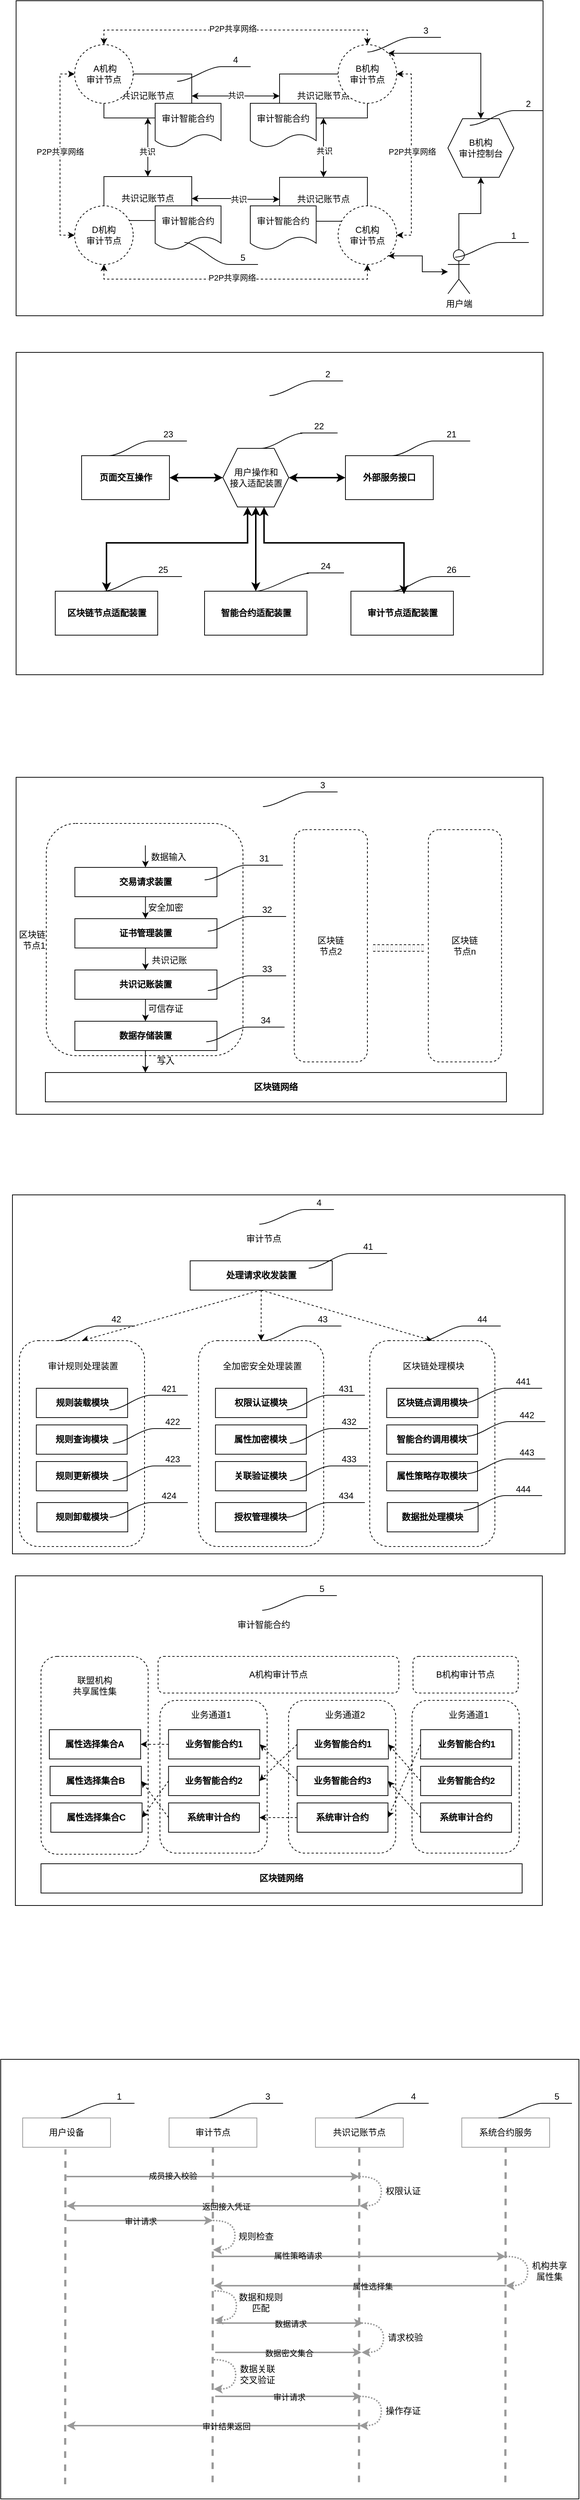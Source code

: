 <mxfile>
    <diagram id="z5QbKBS9YjllUTg7D-9P" name="Page-1">
        <mxGraphModel dx="968" dy="667" grid="1" gridSize="10" guides="1" tooltips="1" connect="1" arrows="1" fold="1" page="1" pageScale="1" pageWidth="827" pageHeight="1169" math="0" shadow="0">
            <root>
                <mxCell id="0"/>
                <mxCell id="1" parent="0"/>
                <mxCell id="324" value="" style="rounded=0;whiteSpace=wrap;html=1;strokeColor=default;" vertex="1" parent="1">
                    <mxGeometry x="39" y="2150" width="720" height="450" as="geometry"/>
                </mxCell>
                <mxCell id="370" value="" style="rounded=1;whiteSpace=wrap;html=1;dashed=1;" vertex="1" parent="1">
                    <mxGeometry x="74" y="2260" width="146.43" height="270" as="geometry"/>
                </mxCell>
                <mxCell id="229" value="" style="rounded=0;whiteSpace=wrap;html=1;strokeColor=default;" vertex="1" parent="1">
                    <mxGeometry x="40" y="1060" width="720" height="460" as="geometry"/>
                </mxCell>
                <mxCell id="269" value="区块链&lt;br&gt;节点1" style="rounded=1;whiteSpace=wrap;html=1;dashed=1;labelPosition=left;verticalLabelPosition=middle;align=right;verticalAlign=middle;" vertex="1" parent="1">
                    <mxGeometry x="81.26" y="1123" width="268.74" height="317" as="geometry"/>
                </mxCell>
                <mxCell id="lRrl1hdKO7GmZFAi6IMo-29" value="" style="rounded=0;whiteSpace=wrap;html=1;" parent="1" vertex="1">
                    <mxGeometry x="40" width="720" height="430" as="geometry"/>
                </mxCell>
                <mxCell id="lRrl1hdKO7GmZFAi6IMo-18" style="edgeStyle=orthogonalEdgeStyle;rounded=0;orthogonalLoop=1;jettySize=auto;html=1;exitX=0.5;exitY=1;exitDx=0;exitDy=0;startArrow=classic;startFill=1;" parent="1" source="lRrl1hdKO7GmZFAi6IMo-1" target="lRrl1hdKO7GmZFAi6IMo-3" edge="1">
                    <mxGeometry relative="1" as="geometry"/>
                </mxCell>
                <mxCell id="lRrl1hdKO7GmZFAi6IMo-23" value="共识" style="edgeLabel;html=1;align=center;verticalAlign=middle;resizable=0;points=[];" parent="lRrl1hdKO7GmZFAi6IMo-18" vertex="1" connectable="0">
                    <mxGeometry x="0.15" y="-1" relative="1" as="geometry">
                        <mxPoint as="offset"/>
                    </mxGeometry>
                </mxCell>
                <mxCell id="lRrl1hdKO7GmZFAi6IMo-1" value="共识记账节点" style="rounded=0;whiteSpace=wrap;html=1;" parent="1" vertex="1">
                    <mxGeometry x="160" y="100" width="120" height="60" as="geometry"/>
                </mxCell>
                <mxCell id="lRrl1hdKO7GmZFAi6IMo-21" style="edgeStyle=orthogonalEdgeStyle;rounded=0;orthogonalLoop=1;jettySize=auto;html=1;exitX=0;exitY=0.5;exitDx=0;exitDy=0;entryX=1;entryY=0.5;entryDx=0;entryDy=0;startArrow=classic;startFill=1;" parent="1" source="lRrl1hdKO7GmZFAi6IMo-2" target="lRrl1hdKO7GmZFAi6IMo-1" edge="1">
                    <mxGeometry relative="1" as="geometry"/>
                </mxCell>
                <mxCell id="lRrl1hdKO7GmZFAi6IMo-22" value="共识" style="edgeLabel;html=1;align=center;verticalAlign=middle;resizable=0;points=[];" parent="lRrl1hdKO7GmZFAi6IMo-21" vertex="1" connectable="0">
                    <mxGeometry y="-1" relative="1" as="geometry">
                        <mxPoint as="offset"/>
                    </mxGeometry>
                </mxCell>
                <mxCell id="lRrl1hdKO7GmZFAi6IMo-2" value="共识记账节点" style="rounded=0;whiteSpace=wrap;html=1;" parent="1" vertex="1">
                    <mxGeometry x="400" y="100" width="120" height="60" as="geometry"/>
                </mxCell>
                <mxCell id="lRrl1hdKO7GmZFAi6IMo-19" style="edgeStyle=orthogonalEdgeStyle;rounded=0;orthogonalLoop=1;jettySize=auto;html=1;exitX=1;exitY=0.5;exitDx=0;exitDy=0;entryX=0;entryY=0.5;entryDx=0;entryDy=0;startArrow=classic;startFill=1;" parent="1" source="lRrl1hdKO7GmZFAi6IMo-3" target="lRrl1hdKO7GmZFAi6IMo-4" edge="1">
                    <mxGeometry relative="1" as="geometry"/>
                </mxCell>
                <mxCell id="lRrl1hdKO7GmZFAi6IMo-25" value="共识" style="edgeLabel;html=1;align=center;verticalAlign=middle;resizable=0;points=[];" parent="lRrl1hdKO7GmZFAi6IMo-19" vertex="1" connectable="0">
                    <mxGeometry y="4" relative="1" as="geometry">
                        <mxPoint as="offset"/>
                    </mxGeometry>
                </mxCell>
                <mxCell id="lRrl1hdKO7GmZFAi6IMo-3" value="共识记账节点" style="rounded=0;whiteSpace=wrap;html=1;" parent="1" vertex="1">
                    <mxGeometry x="160" y="240" width="120" height="60" as="geometry"/>
                </mxCell>
                <mxCell id="lRrl1hdKO7GmZFAi6IMo-20" style="edgeStyle=orthogonalEdgeStyle;rounded=0;orthogonalLoop=1;jettySize=auto;html=1;exitX=0.5;exitY=0;exitDx=0;exitDy=0;entryX=0.5;entryY=1;entryDx=0;entryDy=0;startArrow=classic;startFill=1;" parent="1" source="lRrl1hdKO7GmZFAi6IMo-4" target="lRrl1hdKO7GmZFAi6IMo-2" edge="1">
                    <mxGeometry relative="1" as="geometry"/>
                </mxCell>
                <mxCell id="lRrl1hdKO7GmZFAi6IMo-24" value="共识" style="edgeLabel;html=1;align=center;verticalAlign=middle;resizable=0;points=[];" parent="lRrl1hdKO7GmZFAi6IMo-20" vertex="1" connectable="0">
                    <mxGeometry x="-0.1" y="-1" relative="1" as="geometry">
                        <mxPoint as="offset"/>
                    </mxGeometry>
                </mxCell>
                <mxCell id="lRrl1hdKO7GmZFAi6IMo-4" value="共识记账节点" style="rounded=0;whiteSpace=wrap;html=1;" parent="1" vertex="1">
                    <mxGeometry x="400" y="241" width="120" height="60" as="geometry"/>
                </mxCell>
                <mxCell id="lRrl1hdKO7GmZFAi6IMo-5" value="审计智能合约" style="shape=document;whiteSpace=wrap;html=1;boundedLbl=1;" parent="1" vertex="1">
                    <mxGeometry x="230" y="280" width="90" height="60" as="geometry"/>
                </mxCell>
                <mxCell id="lRrl1hdKO7GmZFAi6IMo-6" value="审计智能合约" style="shape=document;whiteSpace=wrap;html=1;boundedLbl=1;" parent="1" vertex="1">
                    <mxGeometry x="360" y="280" width="90" height="60" as="geometry"/>
                </mxCell>
                <mxCell id="lRrl1hdKO7GmZFAi6IMo-7" value="审计智能合约" style="shape=document;whiteSpace=wrap;html=1;boundedLbl=1;" parent="1" vertex="1">
                    <mxGeometry x="360" y="140" width="90" height="60" as="geometry"/>
                </mxCell>
                <mxCell id="lRrl1hdKO7GmZFAi6IMo-8" value="审计智能合约" style="shape=document;whiteSpace=wrap;html=1;boundedLbl=1;" parent="1" vertex="1">
                    <mxGeometry x="230" y="140" width="90" height="60" as="geometry"/>
                </mxCell>
                <mxCell id="lRrl1hdKO7GmZFAi6IMo-13" style="edgeStyle=orthogonalEdgeStyle;rounded=0;orthogonalLoop=1;jettySize=auto;html=1;exitX=0.5;exitY=1;exitDx=0;exitDy=0;entryX=0.5;entryY=1;entryDx=0;entryDy=0;startArrow=classic;startFill=1;dashed=1;" parent="1" source="lRrl1hdKO7GmZFAi6IMo-9" target="lRrl1hdKO7GmZFAi6IMo-10" edge="1">
                    <mxGeometry relative="1" as="geometry"/>
                </mxCell>
                <mxCell id="lRrl1hdKO7GmZFAi6IMo-17" value="P2P共享网络" style="edgeLabel;html=1;align=center;verticalAlign=middle;resizable=0;points=[];" parent="lRrl1hdKO7GmZFAi6IMo-13" vertex="1" connectable="0">
                    <mxGeometry x="-0.025" y="2" relative="1" as="geometry">
                        <mxPoint as="offset"/>
                    </mxGeometry>
                </mxCell>
                <mxCell id="lRrl1hdKO7GmZFAi6IMo-14" style="edgeStyle=orthogonalEdgeStyle;rounded=0;orthogonalLoop=1;jettySize=auto;html=1;exitX=0;exitY=0.5;exitDx=0;exitDy=0;entryX=0;entryY=0.5;entryDx=0;entryDy=0;startArrow=classic;startFill=1;dashed=1;" parent="1" source="lRrl1hdKO7GmZFAi6IMo-9" target="lRrl1hdKO7GmZFAi6IMo-12" edge="1">
                    <mxGeometry relative="1" as="geometry"/>
                </mxCell>
                <mxCell id="lRrl1hdKO7GmZFAi6IMo-28" value="P2P共享网络" style="edgeLabel;html=1;align=center;verticalAlign=middle;resizable=0;points=[];" parent="lRrl1hdKO7GmZFAi6IMo-14" vertex="1" connectable="0">
                    <mxGeometry x="0.031" relative="1" as="geometry">
                        <mxPoint as="offset"/>
                    </mxGeometry>
                </mxCell>
                <mxCell id="lRrl1hdKO7GmZFAi6IMo-9" value="D机构&lt;br&gt;审计节点" style="ellipse;whiteSpace=wrap;html=1;aspect=fixed;dashed=1;" parent="1" vertex="1">
                    <mxGeometry x="120" y="280" width="80" height="80" as="geometry"/>
                </mxCell>
                <mxCell id="lRrl1hdKO7GmZFAi6IMo-39" style="edgeStyle=orthogonalEdgeStyle;rounded=0;orthogonalLoop=1;jettySize=auto;html=1;exitX=1;exitY=1;exitDx=0;exitDy=0;startArrow=classic;startFill=1;" parent="1" source="lRrl1hdKO7GmZFAi6IMo-10" target="lRrl1hdKO7GmZFAi6IMo-38" edge="1">
                    <mxGeometry relative="1" as="geometry"/>
                </mxCell>
                <mxCell id="lRrl1hdKO7GmZFAi6IMo-10" value="C机构&lt;br&gt;审计节点" style="ellipse;whiteSpace=wrap;html=1;aspect=fixed;dashed=1;" parent="1" vertex="1">
                    <mxGeometry x="480" y="280" width="80" height="80" as="geometry"/>
                </mxCell>
                <mxCell id="lRrl1hdKO7GmZFAi6IMo-16" style="edgeStyle=orthogonalEdgeStyle;rounded=0;orthogonalLoop=1;jettySize=auto;html=1;exitX=1;exitY=0.5;exitDx=0;exitDy=0;entryX=1;entryY=0.5;entryDx=0;entryDy=0;startArrow=classic;startFill=1;dashed=1;" parent="1" source="lRrl1hdKO7GmZFAi6IMo-11" target="lRrl1hdKO7GmZFAi6IMo-10" edge="1">
                    <mxGeometry relative="1" as="geometry"/>
                </mxCell>
                <mxCell id="lRrl1hdKO7GmZFAi6IMo-26" value="P2P共享网络" style="edgeLabel;html=1;align=center;verticalAlign=middle;resizable=0;points=[];" parent="lRrl1hdKO7GmZFAi6IMo-16" vertex="1" connectable="0">
                    <mxGeometry x="-0.031" y="1" relative="1" as="geometry">
                        <mxPoint as="offset"/>
                    </mxGeometry>
                </mxCell>
                <mxCell id="lRrl1hdKO7GmZFAi6IMo-44" style="edgeStyle=orthogonalEdgeStyle;rounded=0;orthogonalLoop=1;jettySize=auto;html=1;exitX=1;exitY=0;exitDx=0;exitDy=0;entryX=0.5;entryY=0;entryDx=0;entryDy=0;startArrow=classic;startFill=1;" parent="1" source="lRrl1hdKO7GmZFAi6IMo-11" target="lRrl1hdKO7GmZFAi6IMo-42" edge="1">
                    <mxGeometry relative="1" as="geometry"/>
                </mxCell>
                <mxCell id="lRrl1hdKO7GmZFAi6IMo-11" value="B机构&lt;br&gt;审计节点" style="ellipse;whiteSpace=wrap;html=1;aspect=fixed;dashed=1;" parent="1" vertex="1">
                    <mxGeometry x="480" y="60" width="80" height="80" as="geometry"/>
                </mxCell>
                <mxCell id="lRrl1hdKO7GmZFAi6IMo-15" style="edgeStyle=orthogonalEdgeStyle;rounded=0;orthogonalLoop=1;jettySize=auto;html=1;exitX=0.5;exitY=0;exitDx=0;exitDy=0;entryX=0.5;entryY=0;entryDx=0;entryDy=0;startArrow=classic;startFill=1;dashed=1;" parent="1" source="lRrl1hdKO7GmZFAi6IMo-12" target="lRrl1hdKO7GmZFAi6IMo-11" edge="1">
                    <mxGeometry relative="1" as="geometry">
                        <Array as="points">
                            <mxPoint x="160" y="40"/>
                            <mxPoint x="520" y="40"/>
                        </Array>
                    </mxGeometry>
                </mxCell>
                <mxCell id="lRrl1hdKO7GmZFAi6IMo-27" value="P2P共享网络" style="edgeLabel;html=1;align=center;verticalAlign=middle;resizable=0;points=[];" parent="lRrl1hdKO7GmZFAi6IMo-15" vertex="1" connectable="0">
                    <mxGeometry x="-0.02" y="2" relative="1" as="geometry">
                        <mxPoint as="offset"/>
                    </mxGeometry>
                </mxCell>
                <mxCell id="lRrl1hdKO7GmZFAi6IMo-12" value="&amp;nbsp;A机构&lt;br&gt;审计节点" style="ellipse;whiteSpace=wrap;html=1;aspect=fixed;dashed=1;" parent="1" vertex="1">
                    <mxGeometry x="120" y="60" width="80" height="80" as="geometry"/>
                </mxCell>
                <mxCell id="lRrl1hdKO7GmZFAi6IMo-32" value="3" style="whiteSpace=wrap;html=1;shape=partialRectangle;top=0;left=0;bottom=1;right=0;points=[[0,1],[1,1]];fillColor=none;align=center;verticalAlign=bottom;routingCenterY=0.5;snapToPoint=1;recursiveResize=0;autosize=1;treeFolding=1;treeMoving=1;newEdgeStyle={&quot;edgeStyle&quot;:&quot;entityRelationEdgeStyle&quot;,&quot;startArrow&quot;:&quot;none&quot;,&quot;endArrow&quot;:&quot;none&quot;,&quot;segment&quot;:10,&quot;curved&quot;:1};" parent="1" vertex="1">
                    <mxGeometry x="580" y="30" width="40" height="20" as="geometry"/>
                </mxCell>
                <mxCell id="lRrl1hdKO7GmZFAi6IMo-33" value="" style="edgeStyle=entityRelationEdgeStyle;startArrow=none;endArrow=none;segment=10;curved=1;" parent="1" target="lRrl1hdKO7GmZFAi6IMo-32" edge="1">
                    <mxGeometry relative="1" as="geometry">
                        <mxPoint x="520" y="70" as="sourcePoint"/>
                    </mxGeometry>
                </mxCell>
                <mxCell id="lRrl1hdKO7GmZFAi6IMo-34" value="4" style="whiteSpace=wrap;html=1;shape=partialRectangle;top=0;left=0;bottom=1;right=0;points=[[0,1],[1,1]];fillColor=none;align=center;verticalAlign=bottom;routingCenterY=0.5;snapToPoint=1;recursiveResize=0;autosize=1;treeFolding=1;treeMoving=1;newEdgeStyle={&quot;edgeStyle&quot;:&quot;entityRelationEdgeStyle&quot;,&quot;startArrow&quot;:&quot;none&quot;,&quot;endArrow&quot;:&quot;none&quot;,&quot;segment&quot;:10,&quot;curved&quot;:1};" parent="1" vertex="1">
                    <mxGeometry x="320" y="70" width="40" height="20" as="geometry"/>
                </mxCell>
                <mxCell id="lRrl1hdKO7GmZFAi6IMo-35" value="" style="edgeStyle=entityRelationEdgeStyle;startArrow=none;endArrow=none;segment=10;curved=1;" parent="1" target="lRrl1hdKO7GmZFAi6IMo-34" edge="1">
                    <mxGeometry relative="1" as="geometry">
                        <mxPoint x="260" y="110" as="sourcePoint"/>
                    </mxGeometry>
                </mxCell>
                <mxCell id="lRrl1hdKO7GmZFAi6IMo-36" value="5" style="whiteSpace=wrap;html=1;shape=partialRectangle;top=0;left=0;bottom=1;right=0;points=[[0,1],[1,1]];fillColor=none;align=center;verticalAlign=bottom;routingCenterY=0.5;snapToPoint=1;recursiveResize=0;autosize=1;treeFolding=1;treeMoving=1;newEdgeStyle={&quot;edgeStyle&quot;:&quot;entityRelationEdgeStyle&quot;,&quot;startArrow&quot;:&quot;none&quot;,&quot;endArrow&quot;:&quot;none&quot;,&quot;segment&quot;:10,&quot;curved&quot;:1};" parent="1" vertex="1">
                    <mxGeometry x="330" y="340" width="40" height="20" as="geometry"/>
                </mxCell>
                <mxCell id="lRrl1hdKO7GmZFAi6IMo-37" value="" style="edgeStyle=entityRelationEdgeStyle;startArrow=none;endArrow=none;segment=10;curved=1;" parent="1" target="lRrl1hdKO7GmZFAi6IMo-36" edge="1">
                    <mxGeometry relative="1" as="geometry">
                        <mxPoint x="270" y="330" as="sourcePoint"/>
                    </mxGeometry>
                </mxCell>
                <mxCell id="lRrl1hdKO7GmZFAi6IMo-47" style="edgeStyle=orthogonalEdgeStyle;rounded=0;orthogonalLoop=1;jettySize=auto;html=1;exitX=0.5;exitY=0;exitDx=0;exitDy=0;exitPerimeter=0;entryX=0.5;entryY=1;entryDx=0;entryDy=0;startArrow=none;startFill=0;" parent="1" source="lRrl1hdKO7GmZFAi6IMo-38" target="lRrl1hdKO7GmZFAi6IMo-42" edge="1">
                    <mxGeometry relative="1" as="geometry"/>
                </mxCell>
                <mxCell id="lRrl1hdKO7GmZFAi6IMo-38" value="用户端" style="shape=umlActor;verticalLabelPosition=bottom;verticalAlign=top;html=1;outlineConnect=0;" parent="1" vertex="1">
                    <mxGeometry x="630" y="340" width="30" height="60" as="geometry"/>
                </mxCell>
                <mxCell id="lRrl1hdKO7GmZFAi6IMo-40" value="1" style="whiteSpace=wrap;html=1;shape=partialRectangle;top=0;left=0;bottom=1;right=0;points=[[0,1],[1,1]];fillColor=none;align=center;verticalAlign=bottom;routingCenterY=0.5;snapToPoint=1;recursiveResize=0;autosize=1;treeFolding=1;treeMoving=1;newEdgeStyle={&quot;edgeStyle&quot;:&quot;entityRelationEdgeStyle&quot;,&quot;startArrow&quot;:&quot;none&quot;,&quot;endArrow&quot;:&quot;none&quot;,&quot;segment&quot;:10,&quot;curved&quot;:1};" parent="1" vertex="1">
                    <mxGeometry x="700" y="310" width="40" height="20" as="geometry"/>
                </mxCell>
                <mxCell id="lRrl1hdKO7GmZFAi6IMo-41" value="" style="edgeStyle=entityRelationEdgeStyle;startArrow=none;endArrow=none;segment=10;curved=1;" parent="1" target="lRrl1hdKO7GmZFAi6IMo-40" edge="1">
                    <mxGeometry relative="1" as="geometry">
                        <mxPoint x="640" y="350" as="sourcePoint"/>
                    </mxGeometry>
                </mxCell>
                <mxCell id="lRrl1hdKO7GmZFAi6IMo-42" value="B机构&lt;br&gt;审计控制台" style="shape=hexagon;perimeter=hexagonPerimeter2;whiteSpace=wrap;html=1;fixedSize=1;" parent="1" vertex="1">
                    <mxGeometry x="630" y="161" width="90" height="80" as="geometry"/>
                </mxCell>
                <mxCell id="lRrl1hdKO7GmZFAi6IMo-45" value="2" style="whiteSpace=wrap;html=1;shape=partialRectangle;top=0;left=0;bottom=1;right=0;points=[[0,1],[1,1]];fillColor=none;align=center;verticalAlign=bottom;routingCenterY=0.5;snapToPoint=1;recursiveResize=0;autosize=1;treeFolding=1;treeMoving=1;newEdgeStyle={&quot;edgeStyle&quot;:&quot;entityRelationEdgeStyle&quot;,&quot;startArrow&quot;:&quot;none&quot;,&quot;endArrow&quot;:&quot;none&quot;,&quot;segment&quot;:10,&quot;curved&quot;:1};" parent="1" vertex="1">
                    <mxGeometry x="720" y="130" width="40" height="20" as="geometry"/>
                </mxCell>
                <mxCell id="lRrl1hdKO7GmZFAi6IMo-46" value="" style="edgeStyle=entityRelationEdgeStyle;startArrow=none;endArrow=none;segment=10;curved=1;" parent="1" target="lRrl1hdKO7GmZFAi6IMo-45" edge="1">
                    <mxGeometry relative="1" as="geometry">
                        <mxPoint x="660" y="170" as="sourcePoint"/>
                    </mxGeometry>
                </mxCell>
                <mxCell id="116" value="" style="rounded=0;whiteSpace=wrap;html=1;strokeColor=default;" vertex="1" parent="1">
                    <mxGeometry x="40" y="480" width="720" height="440" as="geometry"/>
                </mxCell>
                <mxCell id="117" value="&lt;b&gt;区块链节点适配装置&lt;/b&gt;" style="rounded=0;whiteSpace=wrap;html=1;strokeColor=default;labelPosition=center;verticalLabelPosition=middle;align=center;verticalAlign=middle;" vertex="1" parent="1">
                    <mxGeometry x="93.5" y="806" width="140" height="60" as="geometry"/>
                </mxCell>
                <mxCell id="118" style="edgeStyle=orthogonalEdgeStyle;rounded=0;orthogonalLoop=1;jettySize=auto;html=1;exitX=1;exitY=0.5;exitDx=0;exitDy=0;startArrow=classic;startFill=1;endArrow=classic;endFill=1;strokeWidth=2;entryX=0;entryY=0.5;entryDx=0;entryDy=0;" edge="1" parent="1" source="119" target="178">
                    <mxGeometry relative="1" as="geometry">
                        <mxPoint x="310.5" y="651" as="targetPoint"/>
                    </mxGeometry>
                </mxCell>
                <mxCell id="119" value="页面交互操作" style="rounded=0;whiteSpace=wrap;html=1;strokeColor=default;fontStyle=1" vertex="1" parent="1">
                    <mxGeometry x="129.5" y="621" width="120" height="60" as="geometry"/>
                </mxCell>
                <mxCell id="120" style="edgeStyle=orthogonalEdgeStyle;rounded=0;orthogonalLoop=1;jettySize=auto;html=1;exitX=1;exitY=0.5;exitDx=0;exitDy=0;entryX=0;entryY=0.5;entryDx=0;entryDy=0;startArrow=classic;startFill=1;endArrow=classic;endFill=1;strokeWidth=2;" edge="1" parent="1" source="178" target="123">
                    <mxGeometry relative="1" as="geometry">
                        <mxPoint x="430.5" y="651" as="sourcePoint"/>
                    </mxGeometry>
                </mxCell>
                <mxCell id="121" style="edgeStyle=orthogonalEdgeStyle;rounded=0;orthogonalLoop=1;jettySize=auto;html=1;exitX=0.5;exitY=1;exitDx=0;exitDy=0;entryX=0.5;entryY=0;entryDx=0;entryDy=0;startArrow=classic;startFill=1;endArrow=classic;endFill=1;strokeWidth=2;" edge="1" parent="1" source="178" target="124">
                    <mxGeometry relative="1" as="geometry">
                        <mxPoint x="365.5" y="761" as="sourcePoint"/>
                    </mxGeometry>
                </mxCell>
                <mxCell id="123" value="外部服务接口" style="rounded=0;whiteSpace=wrap;html=1;strokeColor=default;fontStyle=1" vertex="1" parent="1">
                    <mxGeometry x="490" y="621" width="120" height="60" as="geometry"/>
                </mxCell>
                <mxCell id="124" value="&lt;b&gt;智能合约适配装置&lt;/b&gt;" style="rounded=0;whiteSpace=wrap;html=1;strokeColor=default;labelPosition=center;verticalLabelPosition=middle;align=center;verticalAlign=middle;" vertex="1" parent="1">
                    <mxGeometry x="297.5" y="806" width="140" height="60" as="geometry"/>
                </mxCell>
                <mxCell id="125" value="&lt;b&gt;审计节点适配装置&lt;/b&gt;" style="rounded=0;whiteSpace=wrap;html=1;strokeColor=default;labelPosition=center;verticalLabelPosition=middle;align=center;verticalAlign=middle;" vertex="1" parent="1">
                    <mxGeometry x="497.5" y="806" width="140" height="60" as="geometry"/>
                </mxCell>
                <mxCell id="138" value="2" style="whiteSpace=wrap;html=1;shape=partialRectangle;top=0;left=0;bottom=1;right=0;points=[[0,1],[1,1]];fillColor=none;align=center;verticalAlign=bottom;routingCenterY=0.5;snapToPoint=1;recursiveResize=0;autosize=1;treeFolding=1;treeMoving=1;newEdgeStyle={&quot;edgeStyle&quot;:&quot;entityRelationEdgeStyle&quot;,&quot;startArrow&quot;:&quot;none&quot;,&quot;endArrow&quot;:&quot;none&quot;,&quot;segment&quot;:10,&quot;curved&quot;:1};strokeColor=default;strokeWidth=1;" vertex="1" parent="1">
                    <mxGeometry x="446.19" y="499" width="40" height="20" as="geometry"/>
                </mxCell>
                <mxCell id="139" value="" style="edgeStyle=entityRelationEdgeStyle;startArrow=none;endArrow=none;segment=10;curved=1;rounded=0;sketch=0;strokeColor=default;strokeWidth=1;jumpStyle=none;" edge="1" parent="1" target="138">
                    <mxGeometry relative="1" as="geometry">
                        <mxPoint x="386.19" y="539" as="sourcePoint"/>
                    </mxGeometry>
                </mxCell>
                <mxCell id="140" value="21" style="whiteSpace=wrap;html=1;shape=partialRectangle;top=0;left=0;bottom=1;right=0;points=[[0,1],[1,1]];fillColor=none;align=center;verticalAlign=bottom;routingCenterY=0.5;snapToPoint=1;recursiveResize=0;autosize=1;treeFolding=1;treeMoving=1;newEdgeStyle={&quot;edgeStyle&quot;:&quot;entityRelationEdgeStyle&quot;,&quot;startArrow&quot;:&quot;none&quot;,&quot;endArrow&quot;:&quot;none&quot;,&quot;segment&quot;:10,&quot;curved&quot;:1};strokeColor=default;strokeWidth=1;" vertex="1" parent="1">
                    <mxGeometry x="610" y="581" width="50" height="20" as="geometry"/>
                </mxCell>
                <mxCell id="141" value="" style="edgeStyle=entityRelationEdgeStyle;startArrow=none;endArrow=none;segment=10;curved=1;rounded=0;sketch=0;strokeColor=default;strokeWidth=1;jumpStyle=none;" edge="1" parent="1" target="140">
                    <mxGeometry relative="1" as="geometry">
                        <mxPoint x="553.5" y="621" as="sourcePoint"/>
                    </mxGeometry>
                </mxCell>
                <mxCell id="142" value="23" style="whiteSpace=wrap;html=1;shape=partialRectangle;top=0;left=0;bottom=1;right=0;points=[[0,1],[1,1]];fillColor=none;align=center;verticalAlign=bottom;routingCenterY=0.5;snapToPoint=1;recursiveResize=0;autosize=1;treeFolding=1;treeMoving=1;newEdgeStyle={&quot;edgeStyle&quot;:&quot;entityRelationEdgeStyle&quot;,&quot;startArrow&quot;:&quot;none&quot;,&quot;endArrow&quot;:&quot;none&quot;,&quot;segment&quot;:10,&quot;curved&quot;:1};strokeColor=default;strokeWidth=1;" vertex="1" parent="1">
                    <mxGeometry x="222.88" y="581" width="50" height="20" as="geometry"/>
                </mxCell>
                <mxCell id="143" value="" style="edgeStyle=entityRelationEdgeStyle;startArrow=none;endArrow=none;segment=10;curved=1;rounded=0;sketch=0;strokeColor=default;strokeWidth=1;jumpStyle=none;" edge="1" parent="1" target="142">
                    <mxGeometry relative="1" as="geometry">
                        <mxPoint x="166.38" y="621" as="sourcePoint"/>
                    </mxGeometry>
                </mxCell>
                <mxCell id="144" value="24" style="whiteSpace=wrap;html=1;shape=partialRectangle;top=0;left=0;bottom=1;right=0;points=[[0,1],[1,1]];fillColor=none;align=center;verticalAlign=bottom;routingCenterY=0.5;snapToPoint=1;recursiveResize=0;autosize=1;treeFolding=1;treeMoving=1;newEdgeStyle={&quot;edgeStyle&quot;:&quot;entityRelationEdgeStyle&quot;,&quot;startArrow&quot;:&quot;none&quot;,&quot;endArrow&quot;:&quot;none&quot;,&quot;segment&quot;:10,&quot;curved&quot;:1};strokeColor=default;strokeWidth=1;" vertex="1" parent="1">
                    <mxGeometry x="437.5" y="761" width="50" height="20" as="geometry"/>
                </mxCell>
                <mxCell id="145" value="" style="edgeStyle=entityRelationEdgeStyle;startArrow=none;endArrow=none;segment=10;curved=1;rounded=0;sketch=0;strokeColor=default;strokeWidth=1;jumpStyle=none;exitX=0.5;exitY=0;exitDx=0;exitDy=0;" edge="1" parent="1" source="124">
                    <mxGeometry relative="1" as="geometry">
                        <mxPoint x="363.38" y="682" as="sourcePoint"/>
                        <mxPoint x="439.912" y="781.588" as="targetPoint"/>
                    </mxGeometry>
                </mxCell>
                <mxCell id="146" value="26" style="whiteSpace=wrap;html=1;shape=partialRectangle;top=0;left=0;bottom=1;right=0;points=[[0,1],[1,1]];fillColor=none;align=center;verticalAlign=bottom;routingCenterY=0.5;snapToPoint=1;recursiveResize=0;autosize=1;treeFolding=1;treeMoving=1;newEdgeStyle={&quot;edgeStyle&quot;:&quot;entityRelationEdgeStyle&quot;,&quot;startArrow&quot;:&quot;none&quot;,&quot;endArrow&quot;:&quot;none&quot;,&quot;segment&quot;:10,&quot;curved&quot;:1};strokeColor=default;strokeWidth=1;" vertex="1" parent="1">
                    <mxGeometry x="610" y="766" width="50" height="20" as="geometry"/>
                </mxCell>
                <mxCell id="147" value="" style="edgeStyle=entityRelationEdgeStyle;startArrow=none;endArrow=none;segment=10;curved=1;rounded=0;sketch=0;strokeColor=default;strokeWidth=1;jumpStyle=none;" edge="1" parent="1" target="146">
                    <mxGeometry relative="1" as="geometry">
                        <mxPoint x="553.5" y="806" as="sourcePoint"/>
                    </mxGeometry>
                </mxCell>
                <mxCell id="150" value="22" style="whiteSpace=wrap;html=1;shape=partialRectangle;top=0;left=0;bottom=1;right=0;points=[[0,1],[1,1]];fillColor=none;align=center;verticalAlign=bottom;routingCenterY=0.5;snapToPoint=1;recursiveResize=0;autosize=1;treeFolding=1;treeMoving=1;newEdgeStyle={&quot;edgeStyle&quot;:&quot;entityRelationEdgeStyle&quot;,&quot;startArrow&quot;:&quot;none&quot;,&quot;endArrow&quot;:&quot;none&quot;,&quot;segment&quot;:10,&quot;curved&quot;:1};strokeColor=default;strokeWidth=1;" vertex="1" parent="1">
                    <mxGeometry x="428.76" y="570" width="50" height="20" as="geometry"/>
                </mxCell>
                <mxCell id="151" value="" style="edgeStyle=entityRelationEdgeStyle;startArrow=none;endArrow=none;segment=10;curved=1;rounded=0;sketch=0;strokeColor=default;strokeWidth=1;jumpStyle=none;" edge="1" parent="1">
                    <mxGeometry relative="1" as="geometry">
                        <mxPoint x="374.44" y="611" as="sourcePoint"/>
                        <mxPoint x="431.088" y="590.529" as="targetPoint"/>
                    </mxGeometry>
                </mxCell>
                <mxCell id="152" value="25" style="whiteSpace=wrap;html=1;shape=partialRectangle;top=0;left=0;bottom=1;right=0;points=[[0,1],[1,1]];fillColor=none;align=center;verticalAlign=bottom;routingCenterY=0.5;snapToPoint=1;recursiveResize=0;autosize=1;treeFolding=1;treeMoving=1;newEdgeStyle={&quot;edgeStyle&quot;:&quot;entityRelationEdgeStyle&quot;,&quot;startArrow&quot;:&quot;none&quot;,&quot;endArrow&quot;:&quot;none&quot;,&quot;segment&quot;:10,&quot;curved&quot;:1};strokeColor=default;strokeWidth=1;" vertex="1" parent="1">
                    <mxGeometry x="216.13" y="766" width="50" height="20" as="geometry"/>
                </mxCell>
                <mxCell id="153" value="" style="edgeStyle=entityRelationEdgeStyle;startArrow=none;endArrow=none;segment=10;curved=1;rounded=0;sketch=0;strokeColor=default;strokeWidth=1;jumpStyle=none;" edge="1" parent="1" target="152">
                    <mxGeometry relative="1" as="geometry">
                        <mxPoint x="159.63" y="806" as="sourcePoint"/>
                    </mxGeometry>
                </mxCell>
                <mxCell id="178" value="用户操作和&lt;br&gt;接入适配装置" style="shape=hexagon;perimeter=hexagonPerimeter2;whiteSpace=wrap;html=1;fixedSize=1;" vertex="1" parent="1">
                    <mxGeometry x="322.5" y="611" width="90" height="80" as="geometry"/>
                </mxCell>
                <mxCell id="181" style="edgeStyle=orthogonalEdgeStyle;rounded=0;orthogonalLoop=1;jettySize=auto;html=1;exitX=0.625;exitY=1;exitDx=0;exitDy=0;startArrow=classic;startFill=1;endArrow=classic;endFill=1;strokeWidth=2;" edge="1" parent="1" source="178">
                    <mxGeometry relative="1" as="geometry">
                        <mxPoint x="377.5" y="701" as="sourcePoint"/>
                        <mxPoint x="570" y="810" as="targetPoint"/>
                        <Array as="points">
                            <mxPoint x="379" y="740"/>
                            <mxPoint x="570" y="740"/>
                        </Array>
                    </mxGeometry>
                </mxCell>
                <mxCell id="182" style="edgeStyle=orthogonalEdgeStyle;rounded=0;orthogonalLoop=1;jettySize=auto;html=1;exitX=0.375;exitY=1;exitDx=0;exitDy=0;entryX=0.5;entryY=0;entryDx=0;entryDy=0;startArrow=classic;startFill=1;endArrow=classic;endFill=1;strokeWidth=2;" edge="1" parent="1" source="178" target="117">
                    <mxGeometry relative="1" as="geometry">
                        <mxPoint x="377.5" y="701" as="sourcePoint"/>
                        <mxPoint x="377.5" y="816" as="targetPoint"/>
                        <Array as="points">
                            <mxPoint x="356" y="740"/>
                            <mxPoint x="164" y="740"/>
                        </Array>
                    </mxGeometry>
                </mxCell>
                <mxCell id="184" value="" style="rounded=0;whiteSpace=wrap;html=1;fillColor=none;fontColor=default;labelBorderColor=none;labelBackgroundColor=none;" vertex="1" parent="1">
                    <mxGeometry x="19" y="2810" width="790" height="600" as="geometry"/>
                </mxCell>
                <mxCell id="185" value="用户设备" style="rounded=0;whiteSpace=wrap;labelBackgroundColor=none;fillColor=none;fontColor=default;strokeColor=#999999;labelBorderColor=none;" vertex="1" parent="1">
                    <mxGeometry x="49" y="2890" width="120" height="40" as="geometry"/>
                </mxCell>
                <mxCell id="186" value="审计节点" style="rounded=0;whiteSpace=wrap;labelBackgroundColor=none;fillColor=none;fontColor=default;strokeColor=#999999;labelBorderColor=none;" vertex="1" parent="1">
                    <mxGeometry x="249" y="2890" width="120" height="40" as="geometry"/>
                </mxCell>
                <mxCell id="187" value="共识记账节点" style="rounded=0;whiteSpace=wrap;labelBackgroundColor=none;fillColor=none;fontColor=default;strokeColor=#999999;labelBorderColor=none;" vertex="1" parent="1">
                    <mxGeometry x="449" y="2890" width="120" height="40" as="geometry"/>
                </mxCell>
                <mxCell id="188" value="系统合约服务" style="rounded=0;whiteSpace=wrap;labelBackgroundColor=none;fillColor=none;fontColor=default;strokeColor=#999999;labelBorderColor=none;" vertex="1" parent="1">
                    <mxGeometry x="649" y="2890" width="120" height="40" as="geometry"/>
                </mxCell>
                <mxCell id="189" value="" style="endArrow=none;dashed=1;strokeWidth=3;entryX=0.445;entryY=1.07;entryDx=0;entryDy=0;entryPerimeter=0;labelBackgroundColor=none;fontColor=default;strokeColor=#999999;labelBorderColor=none;" edge="1" parent="1">
                    <mxGeometry width="50" height="50" relative="1" as="geometry">
                        <mxPoint x="107.0" y="3390" as="sourcePoint"/>
                        <mxPoint x="107.4" y="2932.8" as="targetPoint"/>
                    </mxGeometry>
                </mxCell>
                <mxCell id="190" value="" style="endArrow=none;dashed=1;strokeWidth=3;entryX=0.445;entryY=1.07;entryDx=0;entryDy=0;entryPerimeter=0;labelBackgroundColor=none;fontColor=default;strokeColor=#999999;labelBorderColor=none;" edge="1" parent="1">
                    <mxGeometry width="50" height="50" relative="1" as="geometry">
                        <mxPoint x="308.5" y="3387.2" as="sourcePoint"/>
                        <mxPoint x="308.9" y="2930" as="targetPoint"/>
                    </mxGeometry>
                </mxCell>
                <mxCell id="191" value="" style="endArrow=none;dashed=1;strokeWidth=3;entryX=0.445;entryY=1.07;entryDx=0;entryDy=0;entryPerimeter=0;labelBackgroundColor=none;fontColor=default;strokeColor=#999999;labelBorderColor=none;" edge="1" parent="1">
                    <mxGeometry width="50" height="50" relative="1" as="geometry">
                        <mxPoint x="508.5" y="3387.2" as="sourcePoint"/>
                        <mxPoint x="508.9" y="2930" as="targetPoint"/>
                    </mxGeometry>
                </mxCell>
                <mxCell id="192" value="" style="endArrow=none;dashed=1;strokeWidth=3;entryX=0.445;entryY=1.07;entryDx=0;entryDy=0;entryPerimeter=0;labelBackgroundColor=none;fontColor=default;strokeColor=#999999;labelBorderColor=none;" edge="1" parent="1">
                    <mxGeometry width="50" height="50" relative="1" as="geometry">
                        <mxPoint x="708.5" y="3387.2" as="sourcePoint"/>
                        <mxPoint x="708.9" y="2930" as="targetPoint"/>
                    </mxGeometry>
                </mxCell>
                <mxCell id="193" value="" style="endArrow=classic;html=1;strokeWidth=2;labelBackgroundColor=none;fontColor=default;labelBorderColor=none;strokeColor=#999999;" edge="1" parent="1">
                    <mxGeometry width="50" height="50" relative="1" as="geometry">
                        <mxPoint x="109.0" y="2970" as="sourcePoint"/>
                        <mxPoint x="509" y="2970" as="targetPoint"/>
                    </mxGeometry>
                </mxCell>
                <mxCell id="194" value="成员接入校验" style="edgeLabel;html=1;align=center;verticalAlign=middle;resizable=0;points=[];labelBackgroundColor=none;fontColor=default;labelBorderColor=none;" vertex="1" connectable="0" parent="193">
                    <mxGeometry x="-0.274" y="1" relative="1" as="geometry">
                        <mxPoint as="offset"/>
                    </mxGeometry>
                </mxCell>
                <mxCell id="195" value="" style="endArrow=classic;html=1;strokeWidth=2;labelBackgroundColor=none;fontColor=default;labelBorderColor=none;strokeColor=#999999;" edge="1" parent="1">
                    <mxGeometry width="50" height="50" relative="1" as="geometry">
                        <mxPoint x="310" y="3079" as="sourcePoint"/>
                        <mxPoint x="709" y="3079" as="targetPoint"/>
                    </mxGeometry>
                </mxCell>
                <mxCell id="196" value="属性策略请求" style="edgeLabel;html=1;align=center;verticalAlign=middle;resizable=0;points=[];labelBackgroundColor=none;fontColor=default;labelBorderColor=none;" vertex="1" connectable="0" parent="195">
                    <mxGeometry x="-0.426" y="1" relative="1" as="geometry">
                        <mxPoint as="offset"/>
                    </mxGeometry>
                </mxCell>
                <mxCell id="197" value="" style="endArrow=classic;html=1;strokeWidth=2;labelBackgroundColor=none;fontColor=default;labelBorderColor=none;strokeColor=#999999;" edge="1" parent="1">
                    <mxGeometry width="50" height="50" relative="1" as="geometry">
                        <mxPoint x="109.0" y="3030" as="sourcePoint"/>
                        <mxPoint x="309" y="3030" as="targetPoint"/>
                    </mxGeometry>
                </mxCell>
                <mxCell id="198" value="审计请求" style="edgeLabel;html=1;align=center;verticalAlign=middle;resizable=0;points=[];labelBackgroundColor=none;fontColor=default;labelBorderColor=none;" vertex="1" connectable="0" parent="197">
                    <mxGeometry x="0.172" y="-1" relative="1" as="geometry">
                        <mxPoint x="-16" as="offset"/>
                    </mxGeometry>
                </mxCell>
                <mxCell id="201" value="" style="curved=1;endArrow=classic;html=1;strokeWidth=2;dashed=1;dashPattern=1 1;labelBackgroundColor=none;fontColor=default;labelBorderColor=none;strokeColor=#999999;" edge="1" parent="1">
                    <mxGeometry width="50" height="50" relative="1" as="geometry">
                        <mxPoint x="309" y="3030" as="sourcePoint"/>
                        <mxPoint x="309" y="3070" as="targetPoint"/>
                        <Array as="points">
                            <mxPoint x="339" y="3030"/>
                            <mxPoint x="339" y="3070"/>
                        </Array>
                    </mxGeometry>
                </mxCell>
                <mxCell id="202" value="" style="curved=1;endArrow=classic;html=1;strokeWidth=2;dashed=1;dashPattern=1 1;labelBackgroundColor=none;fontColor=default;labelBorderColor=none;strokeColor=#999999;" edge="1" parent="1">
                    <mxGeometry width="50" height="50" relative="1" as="geometry">
                        <mxPoint x="509" y="2970" as="sourcePoint"/>
                        <mxPoint x="509" y="3010" as="targetPoint"/>
                        <Array as="points">
                            <mxPoint x="539" y="2970"/>
                            <mxPoint x="539" y="3010"/>
                        </Array>
                    </mxGeometry>
                </mxCell>
                <mxCell id="203" value="" style="curved=1;endArrow=classic;html=1;strokeWidth=2;dashed=1;dashPattern=1 1;labelBackgroundColor=none;fontColor=default;labelBorderColor=none;strokeColor=#999999;" edge="1" parent="1">
                    <mxGeometry width="50" height="50" relative="1" as="geometry">
                        <mxPoint x="509" y="3270" as="sourcePoint"/>
                        <mxPoint x="509" y="3310" as="targetPoint"/>
                        <Array as="points">
                            <mxPoint x="539" y="3270"/>
                            <mxPoint x="539" y="3310"/>
                        </Array>
                    </mxGeometry>
                </mxCell>
                <mxCell id="206" value="规则检查" style="text;html=1;strokeColor=none;fillColor=none;align=center;verticalAlign=middle;whiteSpace=wrap;rounded=0;labelBackgroundColor=none;fontColor=default;labelBorderColor=none;" vertex="1" parent="1">
                    <mxGeometry x="337.5" y="3042" width="60" height="20" as="geometry"/>
                </mxCell>
                <mxCell id="207" value="权限认证" style="text;html=1;strokeColor=none;fillColor=none;align=center;verticalAlign=middle;whiteSpace=wrap;rounded=0;labelBackgroundColor=none;fontColor=default;labelBorderColor=none;" vertex="1" parent="1">
                    <mxGeometry x="539" y="2980" width="60" height="20" as="geometry"/>
                </mxCell>
                <mxCell id="208" value="" style="endArrow=none;html=1;strokeWidth=2;endFill=0;startArrow=classic;startFill=1;labelBackgroundColor=none;fontColor=default;labelBorderColor=none;strokeColor=#999999;" edge="1" parent="1">
                    <mxGeometry width="50" height="50" relative="1" as="geometry">
                        <mxPoint x="310" y="3119" as="sourcePoint"/>
                        <mxPoint x="709" y="3119" as="targetPoint"/>
                    </mxGeometry>
                </mxCell>
                <mxCell id="209" value="属性选择集" style="edgeLabel;html=1;align=center;verticalAlign=middle;resizable=0;points=[];labelBackgroundColor=none;fontColor=default;labelBorderColor=none;" vertex="1" connectable="0" parent="208">
                    <mxGeometry x="0.172" y="-1" relative="1" as="geometry">
                        <mxPoint x="-17" as="offset"/>
                    </mxGeometry>
                </mxCell>
                <mxCell id="210" value="" style="endArrow=none;html=1;strokeWidth=2;endFill=0;startArrow=classic;startFill=1;labelBackgroundColor=none;fontColor=default;labelBorderColor=none;strokeColor=#999999;" edge="1" parent="1">
                    <mxGeometry width="50" height="50" relative="1" as="geometry">
                        <mxPoint x="109.0" y="3010" as="sourcePoint"/>
                        <mxPoint x="509" y="3010" as="targetPoint"/>
                    </mxGeometry>
                </mxCell>
                <mxCell id="211" value="返回接入凭证" style="edgeLabel;html=1;align=center;verticalAlign=middle;resizable=0;points=[];labelBackgroundColor=none;fontColor=default;labelBorderColor=none;" vertex="1" connectable="0" parent="210">
                    <mxGeometry x="0.172" y="-1" relative="1" as="geometry">
                        <mxPoint x="-17" as="offset"/>
                    </mxGeometry>
                </mxCell>
                <mxCell id="212" value="" style="curved=1;endArrow=classic;html=1;strokeWidth=2;dashed=1;dashPattern=1 1;labelBackgroundColor=none;fontColor=default;labelBorderColor=none;strokeColor=#999999;" edge="1" parent="1">
                    <mxGeometry width="50" height="50" relative="1" as="geometry">
                        <mxPoint x="709" y="3079" as="sourcePoint"/>
                        <mxPoint x="709" y="3119" as="targetPoint"/>
                        <Array as="points">
                            <mxPoint x="739" y="3079"/>
                            <mxPoint x="739" y="3119"/>
                        </Array>
                    </mxGeometry>
                </mxCell>
                <mxCell id="213" value="机构共享属性集" style="text;html=1;strokeColor=none;fillColor=none;align=center;verticalAlign=middle;whiteSpace=wrap;rounded=0;labelBackgroundColor=none;fontColor=default;labelBorderColor=none;" vertex="1" parent="1">
                    <mxGeometry x="739" y="3089" width="60" height="20" as="geometry"/>
                </mxCell>
                <mxCell id="214" value="操作存证" style="text;html=1;strokeColor=none;fillColor=none;align=center;verticalAlign=middle;whiteSpace=wrap;rounded=0;labelBackgroundColor=none;fontColor=default;labelBorderColor=none;" vertex="1" parent="1">
                    <mxGeometry x="539" y="3280" width="60" height="20" as="geometry"/>
                </mxCell>
                <mxCell id="215" value="" style="endArrow=none;html=1;strokeWidth=2;endFill=0;startArrow=classic;startFill=1;labelBackgroundColor=none;fontColor=default;labelBorderColor=none;strokeColor=#999999;" edge="1" parent="1">
                    <mxGeometry width="50" height="50" relative="1" as="geometry">
                        <mxPoint x="109.0" y="3310" as="sourcePoint"/>
                        <mxPoint x="509" y="3310" as="targetPoint"/>
                    </mxGeometry>
                </mxCell>
                <mxCell id="216" value="审计结果返回" style="edgeLabel;html=1;align=center;verticalAlign=middle;resizable=0;points=[];labelBackgroundColor=none;fontColor=default;labelBorderColor=none;" vertex="1" connectable="0" parent="215">
                    <mxGeometry x="0.172" y="-1" relative="1" as="geometry">
                        <mxPoint x="-17" as="offset"/>
                    </mxGeometry>
                </mxCell>
                <mxCell id="217" value="" style="curved=1;endArrow=classic;html=1;strokeWidth=2;dashed=1;dashPattern=1 1;labelBackgroundColor=none;fontColor=default;labelBorderColor=none;strokeColor=#999999;" edge="1" parent="1">
                    <mxGeometry width="50" height="50" relative="1" as="geometry">
                        <mxPoint x="310" y="3220" as="sourcePoint"/>
                        <mxPoint x="310" y="3260" as="targetPoint"/>
                        <Array as="points">
                            <mxPoint x="340" y="3220"/>
                            <mxPoint x="340" y="3260"/>
                        </Array>
                    </mxGeometry>
                </mxCell>
                <mxCell id="218" value="数据关联交叉验证" style="text;html=1;strokeColor=none;fillColor=none;align=center;verticalAlign=middle;whiteSpace=wrap;rounded=0;labelBackgroundColor=none;fontColor=default;labelBorderColor=none;" vertex="1" parent="1">
                    <mxGeometry x="340" y="3230" width="60" height="20" as="geometry"/>
                </mxCell>
                <mxCell id="221" value="3" style="whiteSpace=wrap;html=1;shape=partialRectangle;top=0;left=0;bottom=1;right=0;points=[[0,1],[1,1]];fillColor=none;align=center;verticalAlign=bottom;routingCenterY=0.5;snapToPoint=1;recursiveResize=0;autosize=1;treeFolding=1;treeMoving=1;newEdgeStyle={&quot;edgeStyle&quot;:&quot;entityRelationEdgeStyle&quot;,&quot;startArrow&quot;:&quot;none&quot;,&quot;endArrow&quot;:&quot;none&quot;,&quot;segment&quot;:10,&quot;curved&quot;:1};strokeColor=default;strokeWidth=1;fontColor=default;labelBorderColor=none;labelBackgroundColor=none;" vertex="1" parent="1">
                    <mxGeometry x="364.26" y="2850" width="40" height="20" as="geometry"/>
                </mxCell>
                <mxCell id="222" value="" style="edgeStyle=entityRelationEdgeStyle;startArrow=none;endArrow=none;segment=10;curved=1;rounded=0;sketch=0;strokeColor=default;strokeWidth=1;jumpStyle=none;fontColor=default;labelBorderColor=none;labelBackgroundColor=none;" edge="1" parent="1" target="221">
                    <mxGeometry relative="1" as="geometry">
                        <mxPoint x="304.26" y="2890" as="sourcePoint"/>
                    </mxGeometry>
                </mxCell>
                <mxCell id="223" value="4" style="whiteSpace=wrap;html=1;shape=partialRectangle;top=0;left=0;bottom=1;right=0;points=[[0,1],[1,1]];fillColor=none;align=center;verticalAlign=bottom;routingCenterY=0.5;snapToPoint=1;recursiveResize=0;autosize=1;treeFolding=1;treeMoving=1;newEdgeStyle={&quot;edgeStyle&quot;:&quot;entityRelationEdgeStyle&quot;,&quot;startArrow&quot;:&quot;none&quot;,&quot;endArrow&quot;:&quot;none&quot;,&quot;segment&quot;:10,&quot;curved&quot;:1};strokeColor=default;strokeWidth=1;fontColor=default;labelBorderColor=none;labelBackgroundColor=none;" vertex="1" parent="1">
                    <mxGeometry x="563.26" y="2850" width="40" height="20" as="geometry"/>
                </mxCell>
                <mxCell id="224" value="" style="edgeStyle=entityRelationEdgeStyle;startArrow=none;endArrow=none;segment=10;curved=1;rounded=0;sketch=0;strokeColor=default;strokeWidth=1;jumpStyle=none;fontColor=default;labelBorderColor=none;labelBackgroundColor=none;" edge="1" parent="1" target="223">
                    <mxGeometry relative="1" as="geometry">
                        <mxPoint x="503.26" y="2890" as="sourcePoint"/>
                    </mxGeometry>
                </mxCell>
                <mxCell id="225" value="5" style="whiteSpace=wrap;html=1;shape=partialRectangle;top=0;left=0;bottom=1;right=0;points=[[0,1],[1,1]];fillColor=none;align=center;verticalAlign=bottom;routingCenterY=0.5;snapToPoint=1;recursiveResize=0;autosize=1;treeFolding=1;treeMoving=1;newEdgeStyle={&quot;edgeStyle&quot;:&quot;entityRelationEdgeStyle&quot;,&quot;startArrow&quot;:&quot;none&quot;,&quot;endArrow&quot;:&quot;none&quot;,&quot;segment&quot;:10,&quot;curved&quot;:1};strokeColor=default;strokeWidth=1;fontColor=default;labelBorderColor=none;labelBackgroundColor=none;" vertex="1" parent="1">
                    <mxGeometry x="759" y="2850" width="40" height="20" as="geometry"/>
                </mxCell>
                <mxCell id="226" value="" style="edgeStyle=entityRelationEdgeStyle;startArrow=none;endArrow=none;segment=10;curved=1;rounded=0;sketch=0;strokeColor=default;strokeWidth=1;jumpStyle=none;fontColor=default;labelBorderColor=none;labelBackgroundColor=none;" edge="1" parent="1" target="225">
                    <mxGeometry relative="1" as="geometry">
                        <mxPoint x="699" y="2890" as="sourcePoint"/>
                    </mxGeometry>
                </mxCell>
                <mxCell id="227" value="1" style="whiteSpace=wrap;html=1;shape=partialRectangle;top=0;left=0;bottom=1;right=0;points=[[0,1],[1,1]];fillColor=none;align=center;verticalAlign=bottom;routingCenterY=0.5;snapToPoint=1;recursiveResize=0;autosize=1;treeFolding=1;treeMoving=1;newEdgeStyle={&quot;edgeStyle&quot;:&quot;entityRelationEdgeStyle&quot;,&quot;startArrow&quot;:&quot;none&quot;,&quot;endArrow&quot;:&quot;none&quot;,&quot;segment&quot;:10,&quot;curved&quot;:1};strokeColor=default;strokeWidth=1;fontColor=default;labelBorderColor=none;labelBackgroundColor=none;" vertex="1" parent="1">
                    <mxGeometry x="161.26" y="2850" width="40" height="20" as="geometry"/>
                </mxCell>
                <mxCell id="228" value="" style="edgeStyle=entityRelationEdgeStyle;startArrow=none;endArrow=none;segment=10;curved=1;rounded=0;sketch=0;strokeColor=default;strokeWidth=1;jumpStyle=none;fontColor=default;labelBorderColor=none;labelBackgroundColor=none;" edge="1" parent="1" target="227">
                    <mxGeometry relative="1" as="geometry">
                        <mxPoint x="101.26" y="2890" as="sourcePoint"/>
                    </mxGeometry>
                </mxCell>
                <mxCell id="230" style="edgeStyle=orthogonalEdgeStyle;rounded=0;sketch=0;jumpStyle=none;orthogonalLoop=1;jettySize=auto;html=1;exitX=0.75;exitY=1;exitDx=0;exitDy=0;entryX=0.75;entryY=0;entryDx=0;entryDy=0;startArrow=none;startFill=0;endArrow=classic;endFill=1;strokeColor=default;strokeWidth=1;" edge="1" parent="1">
                    <mxGeometry relative="1" as="geometry">
                        <mxPoint x="216.738" y="1223" as="sourcePoint"/>
                        <mxPoint x="216.738" y="1253" as="targetPoint"/>
                    </mxGeometry>
                </mxCell>
                <mxCell id="231" style="edgeStyle=orthogonalEdgeStyle;rounded=0;sketch=0;jumpStyle=none;orthogonalLoop=1;jettySize=auto;html=1;exitX=0.75;exitY=0;exitDx=0;exitDy=0;startArrow=classic;startFill=1;endArrow=none;endFill=0;strokeColor=default;strokeWidth=1;" edge="1" parent="1">
                    <mxGeometry relative="1" as="geometry">
                        <mxPoint x="216.613" y="1153" as="targetPoint"/>
                        <mxPoint x="216.738" y="1183" as="sourcePoint"/>
                    </mxGeometry>
                </mxCell>
                <mxCell id="234" value="交易请求装置" style="rounded=0;whiteSpace=wrap;html=1;strokeColor=default;fontStyle=1" vertex="1" parent="1">
                    <mxGeometry x="120.3" y="1183" width="194.143" height="40" as="geometry"/>
                </mxCell>
                <mxCell id="235" style="edgeStyle=orthogonalEdgeStyle;rounded=0;sketch=0;jumpStyle=none;orthogonalLoop=1;jettySize=auto;html=1;exitX=0.75;exitY=1;exitDx=0;exitDy=0;entryX=0.75;entryY=0;entryDx=0;entryDy=0;startArrow=none;startFill=0;endArrow=classic;endFill=1;strokeColor=default;strokeWidth=1;" edge="1" parent="1">
                    <mxGeometry relative="1" as="geometry">
                        <mxPoint x="216.738" y="1293" as="sourcePoint"/>
                        <mxPoint x="216.738" y="1323" as="targetPoint"/>
                    </mxGeometry>
                </mxCell>
                <mxCell id="237" value="证书管理装置" style="rounded=0;whiteSpace=wrap;html=1;strokeColor=default;fontStyle=1" vertex="1" parent="1">
                    <mxGeometry x="120.3" y="1253" width="194.143" height="40" as="geometry"/>
                </mxCell>
                <mxCell id="238" style="edgeStyle=orthogonalEdgeStyle;rounded=0;sketch=0;jumpStyle=none;orthogonalLoop=1;jettySize=auto;html=1;exitX=0.75;exitY=1;exitDx=0;exitDy=0;entryX=0.75;entryY=0;entryDx=0;entryDy=0;startArrow=none;startFill=0;endArrow=classic;endFill=1;strokeColor=default;strokeWidth=1;" edge="1" parent="1">
                    <mxGeometry relative="1" as="geometry">
                        <mxPoint x="216.738" y="1363" as="sourcePoint"/>
                        <mxPoint x="216.734" y="1393" as="targetPoint"/>
                    </mxGeometry>
                </mxCell>
                <mxCell id="240" value="共识记账装置" style="rounded=0;whiteSpace=wrap;html=1;strokeColor=default;fontStyle=1" vertex="1" parent="1">
                    <mxGeometry x="120.301" y="1323" width="194.143" height="40" as="geometry"/>
                </mxCell>
                <mxCell id="241" style="edgeStyle=orthogonalEdgeStyle;rounded=0;sketch=0;jumpStyle=none;orthogonalLoop=1;jettySize=auto;html=1;exitX=0.75;exitY=1;exitDx=0;exitDy=0;startArrow=none;startFill=0;endArrow=classic;endFill=1;strokeColor=default;strokeWidth=1;" edge="1" parent="1">
                    <mxGeometry relative="1" as="geometry">
                        <mxPoint x="216.613" y="1463" as="targetPoint"/>
                        <mxPoint x="216.734" y="1433" as="sourcePoint"/>
                    </mxGeometry>
                </mxCell>
                <mxCell id="243" value="数据存储装置" style="rounded=0;whiteSpace=wrap;html=1;strokeColor=default;fontStyle=1" vertex="1" parent="1">
                    <mxGeometry x="120.297" y="1393" width="194.143" height="40" as="geometry"/>
                </mxCell>
                <mxCell id="244" value="3" style="whiteSpace=wrap;html=1;shape=partialRectangle;top=0;left=0;bottom=1;right=0;points=[[0,1],[1,1]];fillColor=none;align=center;verticalAlign=bottom;routingCenterY=0.5;snapToPoint=1;recursiveResize=0;autosize=1;treeFolding=1;treeMoving=1;newEdgeStyle={&quot;edgeStyle&quot;:&quot;entityRelationEdgeStyle&quot;,&quot;startArrow&quot;:&quot;none&quot;,&quot;endArrow&quot;:&quot;none&quot;,&quot;segment&quot;:10,&quot;curved&quot;:1};strokeColor=default;strokeWidth=1;" vertex="1" parent="1">
                    <mxGeometry x="438.76" y="1060" width="40" height="20" as="geometry"/>
                </mxCell>
                <mxCell id="245" value="" style="edgeStyle=entityRelationEdgeStyle;startArrow=none;endArrow=none;segment=10;curved=1;rounded=0;sketch=0;strokeColor=default;strokeWidth=1;jumpStyle=none;" edge="1" parent="1" target="244">
                    <mxGeometry relative="1" as="geometry">
                        <mxPoint x="377.26" y="1100" as="sourcePoint"/>
                    </mxGeometry>
                </mxCell>
                <mxCell id="246" value="区块链网络" style="rounded=0;whiteSpace=wrap;html=1;strokeColor=default;fontStyle=1" vertex="1" parent="1">
                    <mxGeometry x="80" y="1463" width="630" height="40" as="geometry"/>
                </mxCell>
                <mxCell id="248" value="共识记账" style="text;html=1;resizable=0;autosize=1;align=center;verticalAlign=middle;points=[];fillColor=none;strokeColor=none;rounded=0;" vertex="1" parent="1">
                    <mxGeometry x="218.63" y="1300" width="60" height="20" as="geometry"/>
                </mxCell>
                <mxCell id="249" value="可信存证" style="text;html=1;resizable=0;autosize=1;align=center;verticalAlign=middle;points=[];fillColor=none;strokeColor=none;rounded=0;" vertex="1" parent="1">
                    <mxGeometry x="214.13" y="1366" width="60" height="20" as="geometry"/>
                </mxCell>
                <mxCell id="250" value="写入" style="text;html=1;resizable=0;autosize=1;align=center;verticalAlign=middle;points=[];fillColor=none;strokeColor=none;rounded=0;" vertex="1" parent="1">
                    <mxGeometry x="224.13" y="1437" width="40" height="20" as="geometry"/>
                </mxCell>
                <mxCell id="253" value="安全加密" style="text;html=1;resizable=0;autosize=1;align=center;verticalAlign=middle;points=[];fillColor=none;strokeColor=none;rounded=0;" vertex="1" parent="1">
                    <mxGeometry x="213.57" y="1228" width="60" height="20" as="geometry"/>
                </mxCell>
                <mxCell id="255" value="数据输入" style="text;html=1;resizable=0;autosize=1;align=center;verticalAlign=middle;points=[];fillColor=none;strokeColor=none;rounded=0;" vertex="1" parent="1">
                    <mxGeometry x="218.13" y="1159" width="60" height="20" as="geometry"/>
                </mxCell>
                <mxCell id="257" value="31" style="whiteSpace=wrap;html=1;shape=partialRectangle;top=0;left=0;bottom=1;right=0;points=[[0,1],[1,1]];fillColor=none;align=center;verticalAlign=bottom;routingCenterY=0.5;snapToPoint=1;recursiveResize=0;autosize=1;treeFolding=1;treeMoving=1;newEdgeStyle={&quot;edgeStyle&quot;:&quot;entityRelationEdgeStyle&quot;,&quot;startArrow&quot;:&quot;none&quot;,&quot;endArrow&quot;:&quot;none&quot;,&quot;segment&quot;:10,&quot;curved&quot;:1};strokeColor=default;strokeWidth=1;" vertex="1" parent="1">
                    <mxGeometry x="354.05" y="1160" width="50" height="20" as="geometry"/>
                </mxCell>
                <mxCell id="258" value="" style="edgeStyle=entityRelationEdgeStyle;startArrow=none;endArrow=none;segment=10;curved=1;rounded=0;sketch=0;strokeColor=default;strokeWidth=1;jumpStyle=none;" edge="1" parent="1" target="257">
                    <mxGeometry relative="1" as="geometry">
                        <mxPoint x="297.55" y="1200" as="sourcePoint"/>
                    </mxGeometry>
                </mxCell>
                <mxCell id="261" value="32" style="whiteSpace=wrap;html=1;shape=partialRectangle;top=0;left=0;bottom=1;right=0;points=[[0,1],[1,1]];fillColor=none;align=center;verticalAlign=bottom;routingCenterY=0.5;snapToPoint=1;recursiveResize=0;autosize=1;treeFolding=1;treeMoving=1;newEdgeStyle={&quot;edgeStyle&quot;:&quot;entityRelationEdgeStyle&quot;,&quot;startArrow&quot;:&quot;none&quot;,&quot;endArrow&quot;:&quot;none&quot;,&quot;segment&quot;:10,&quot;curved&quot;:1};strokeColor=default;strokeWidth=1;" vertex="1" parent="1">
                    <mxGeometry x="358.44" y="1230" width="50" height="20" as="geometry"/>
                </mxCell>
                <mxCell id="262" value="" style="edgeStyle=entityRelationEdgeStyle;startArrow=none;endArrow=none;segment=10;curved=1;rounded=0;sketch=0;strokeColor=default;strokeWidth=1;jumpStyle=none;" edge="1" parent="1" target="261">
                    <mxGeometry relative="1" as="geometry">
                        <mxPoint x="301.94" y="1270" as="sourcePoint"/>
                    </mxGeometry>
                </mxCell>
                <mxCell id="263" value="33" style="whiteSpace=wrap;html=1;shape=partialRectangle;top=0;left=0;bottom=1;right=0;points=[[0,1],[1,1]];fillColor=none;align=center;verticalAlign=bottom;routingCenterY=0.5;snapToPoint=1;recursiveResize=0;autosize=1;treeFolding=1;treeMoving=1;newEdgeStyle={&quot;edgeStyle&quot;:&quot;entityRelationEdgeStyle&quot;,&quot;startArrow&quot;:&quot;none&quot;,&quot;endArrow&quot;:&quot;none&quot;,&quot;segment&quot;:10,&quot;curved&quot;:1};strokeColor=default;strokeWidth=1;" vertex="1" parent="1">
                    <mxGeometry x="358.44" y="1311" width="50" height="20" as="geometry"/>
                </mxCell>
                <mxCell id="264" value="" style="edgeStyle=entityRelationEdgeStyle;startArrow=none;endArrow=none;segment=10;curved=1;rounded=0;sketch=0;strokeColor=default;strokeWidth=1;jumpStyle=none;" edge="1" parent="1" target="263">
                    <mxGeometry relative="1" as="geometry">
                        <mxPoint x="301.94" y="1351" as="sourcePoint"/>
                    </mxGeometry>
                </mxCell>
                <mxCell id="265" value="34" style="whiteSpace=wrap;html=1;shape=partialRectangle;top=0;left=0;bottom=1;right=0;points=[[0,1],[1,1]];fillColor=none;align=center;verticalAlign=bottom;routingCenterY=0.5;snapToPoint=1;recursiveResize=0;autosize=1;treeFolding=1;treeMoving=1;newEdgeStyle={&quot;edgeStyle&quot;:&quot;entityRelationEdgeStyle&quot;,&quot;startArrow&quot;:&quot;none&quot;,&quot;endArrow&quot;:&quot;none&quot;,&quot;segment&quot;:10,&quot;curved&quot;:1};strokeColor=default;strokeWidth=1;" vertex="1" parent="1">
                    <mxGeometry x="356.31" y="1381" width="50" height="20" as="geometry"/>
                </mxCell>
                <mxCell id="266" value="" style="edgeStyle=entityRelationEdgeStyle;startArrow=none;endArrow=none;segment=10;curved=1;rounded=0;sketch=0;strokeColor=default;strokeWidth=1;jumpStyle=none;" edge="1" parent="1" target="265">
                    <mxGeometry relative="1" as="geometry">
                        <mxPoint x="299.81" y="1421" as="sourcePoint"/>
                    </mxGeometry>
                </mxCell>
                <mxCell id="271" value="区块链&lt;br&gt;节点2" style="rounded=1;whiteSpace=wrap;html=1;dashed=1;" vertex="1" parent="1">
                    <mxGeometry x="420" y="1131.5" width="100" height="317" as="geometry"/>
                </mxCell>
                <mxCell id="272" value="区块链&lt;br&gt;节点n" style="rounded=1;whiteSpace=wrap;html=1;dashed=1;" vertex="1" parent="1">
                    <mxGeometry x="603.26" y="1131.5" width="100" height="317" as="geometry"/>
                </mxCell>
                <mxCell id="273" value="" style="shape=filledEdge;rounded=0;fixDash=1;endArrow=none;strokeWidth=10;fillColor=#ffffff;edgeStyle=orthogonalEdgeStyle;dashed=1;" edge="1" parent="1">
                    <mxGeometry width="60" height="40" relative="1" as="geometry">
                        <mxPoint x="527.89" y="1293" as="sourcePoint"/>
                        <mxPoint x="598" y="1293" as="targetPoint"/>
                    </mxGeometry>
                </mxCell>
                <mxCell id="274" value="" style="rounded=0;whiteSpace=wrap;html=1;strokeColor=default;" vertex="1" parent="1">
                    <mxGeometry x="35" y="1630" width="755" height="490" as="geometry"/>
                </mxCell>
                <mxCell id="285" value="4" style="whiteSpace=wrap;html=1;shape=partialRectangle;top=0;left=0;bottom=1;right=0;points=[[0,1],[1,1]];fillColor=none;align=center;verticalAlign=bottom;routingCenterY=0.5;snapToPoint=1;recursiveResize=0;autosize=1;treeFolding=1;treeMoving=1;newEdgeStyle={&quot;edgeStyle&quot;:&quot;entityRelationEdgeStyle&quot;,&quot;startArrow&quot;:&quot;none&quot;,&quot;endArrow&quot;:&quot;none&quot;,&quot;segment&quot;:10,&quot;curved&quot;:1};strokeColor=default;strokeWidth=1;" vertex="1" parent="1">
                    <mxGeometry x="433.76" y="1630" width="40" height="20" as="geometry"/>
                </mxCell>
                <mxCell id="286" value="" style="edgeStyle=entityRelationEdgeStyle;startArrow=none;endArrow=none;segment=10;curved=1;rounded=0;sketch=0;strokeColor=default;strokeWidth=1;jumpStyle=none;" edge="1" parent="1" target="285">
                    <mxGeometry relative="1" as="geometry">
                        <mxPoint x="372.26" y="1670" as="sourcePoint"/>
                    </mxGeometry>
                </mxCell>
                <mxCell id="321" style="edgeStyle=none;html=1;exitX=0.5;exitY=1;exitDx=0;exitDy=0;entryX=0.5;entryY=0;entryDx=0;entryDy=0;dashed=1;" edge="1" parent="1" source="304" target="306">
                    <mxGeometry relative="1" as="geometry"/>
                </mxCell>
                <mxCell id="322" style="edgeStyle=none;html=1;exitX=0.5;exitY=1;exitDx=0;exitDy=0;entryX=0.5;entryY=0;entryDx=0;entryDy=0;dashed=1;" edge="1" parent="1" source="304" target="311">
                    <mxGeometry relative="1" as="geometry"/>
                </mxCell>
                <mxCell id="323" style="edgeStyle=none;html=1;entryX=0.5;entryY=0;entryDx=0;entryDy=0;dashed=1;" edge="1" parent="1" target="316">
                    <mxGeometry relative="1" as="geometry">
                        <mxPoint x="374.7" y="1760" as="sourcePoint"/>
                    </mxGeometry>
                </mxCell>
                <mxCell id="304" value="处理请求收发装置" style="rounded=0;whiteSpace=wrap;html=1;strokeColor=default;fontStyle=1" vertex="1" parent="1">
                    <mxGeometry x="277.83" y="1720" width="194.143" height="40" as="geometry"/>
                </mxCell>
                <mxCell id="305" value="审计节点" style="text;html=1;resizable=0;autosize=1;align=center;verticalAlign=middle;points=[];fillColor=none;strokeColor=none;rounded=0;" vertex="1" parent="1">
                    <mxGeometry x="347.96" y="1680" width="60" height="20" as="geometry"/>
                </mxCell>
                <mxCell id="306" value="" style="rounded=1;whiteSpace=wrap;html=1;dashed=1;" vertex="1" parent="1">
                    <mxGeometry x="44.49" y="1829" width="171" height="281" as="geometry"/>
                </mxCell>
                <mxCell id="307" value="规则装载模块" style="rounded=0;whiteSpace=wrap;html=1;strokeColor=default;fontStyle=1" vertex="1" parent="1">
                    <mxGeometry x="67.64" y="1894" width="124.7" height="40" as="geometry"/>
                </mxCell>
                <mxCell id="308" value="审计规则处理装置" style="text;html=1;resizable=0;autosize=1;align=center;verticalAlign=middle;points=[];fillColor=none;strokeColor=none;rounded=0;" vertex="1" parent="1">
                    <mxGeometry x="76.47" y="1854" width="110" height="20" as="geometry"/>
                </mxCell>
                <mxCell id="309" value="规则查询模块" style="rounded=0;whiteSpace=wrap;html=1;strokeColor=default;fontStyle=1" vertex="1" parent="1">
                    <mxGeometry x="67.64" y="1944" width="124.14" height="40" as="geometry"/>
                </mxCell>
                <mxCell id="310" value="规则更新模块" style="rounded=0;whiteSpace=wrap;html=1;strokeColor=default;fontStyle=1" vertex="1" parent="1">
                    <mxGeometry x="67.64" y="1994" width="124.14" height="40" as="geometry"/>
                </mxCell>
                <mxCell id="311" value="" style="rounded=1;whiteSpace=wrap;html=1;dashed=1;" vertex="1" parent="1">
                    <mxGeometry x="289.25" y="1829" width="171" height="281" as="geometry"/>
                </mxCell>
                <mxCell id="312" value="权限认证模块" style="rounded=0;whiteSpace=wrap;html=1;strokeColor=default;fontStyle=1" vertex="1" parent="1">
                    <mxGeometry x="312.4" y="1894" width="124.7" height="40" as="geometry"/>
                </mxCell>
                <mxCell id="313" value="全加密安全处理装置" style="text;html=1;resizable=0;autosize=1;align=center;verticalAlign=middle;points=[];fillColor=none;strokeColor=none;rounded=0;" vertex="1" parent="1">
                    <mxGeometry x="316.23" y="1854" width="120" height="20" as="geometry"/>
                </mxCell>
                <mxCell id="314" value="属性加密模块" style="rounded=0;whiteSpace=wrap;html=1;strokeColor=default;fontStyle=1" vertex="1" parent="1">
                    <mxGeometry x="312.4" y="1944" width="124.14" height="40" as="geometry"/>
                </mxCell>
                <mxCell id="315" value="关联验证模块" style="rounded=0;whiteSpace=wrap;html=1;strokeColor=default;fontStyle=1" vertex="1" parent="1">
                    <mxGeometry x="312.4" y="1994" width="124.14" height="40" as="geometry"/>
                </mxCell>
                <mxCell id="316" value="" style="rounded=1;whiteSpace=wrap;html=1;dashed=1;" vertex="1" parent="1">
                    <mxGeometry x="523.2" y="1829" width="171" height="281" as="geometry"/>
                </mxCell>
                <mxCell id="317" value="区块链点调用模块" style="rounded=0;whiteSpace=wrap;html=1;strokeColor=default;fontStyle=1" vertex="1" parent="1">
                    <mxGeometry x="546.35" y="1894" width="124.7" height="40" as="geometry"/>
                </mxCell>
                <mxCell id="318" value="区块链处理模块" style="text;html=1;resizable=0;autosize=1;align=center;verticalAlign=middle;points=[];fillColor=none;strokeColor=none;rounded=0;" vertex="1" parent="1">
                    <mxGeometry x="560.18" y="1854" width="100" height="20" as="geometry"/>
                </mxCell>
                <mxCell id="319" value="智能合约调用模块" style="rounded=0;whiteSpace=wrap;html=1;strokeColor=default;fontStyle=1" vertex="1" parent="1">
                    <mxGeometry x="546.35" y="1944" width="124.14" height="40" as="geometry"/>
                </mxCell>
                <mxCell id="320" value="属性策略存取模块" style="rounded=0;whiteSpace=wrap;html=1;strokeColor=default;fontStyle=1" vertex="1" parent="1">
                    <mxGeometry x="546.35" y="1994" width="124.14" height="40" as="geometry"/>
                </mxCell>
                <mxCell id="335" value="5" style="whiteSpace=wrap;html=1;shape=partialRectangle;top=0;left=0;bottom=1;right=0;points=[[0,1],[1,1]];fillColor=none;align=center;verticalAlign=bottom;routingCenterY=0.5;snapToPoint=1;recursiveResize=0;autosize=1;treeFolding=1;treeMoving=1;newEdgeStyle={&quot;edgeStyle&quot;:&quot;entityRelationEdgeStyle&quot;,&quot;startArrow&quot;:&quot;none&quot;,&quot;endArrow&quot;:&quot;none&quot;,&quot;segment&quot;:10,&quot;curved&quot;:1};strokeColor=default;strokeWidth=1;" vertex="1" parent="1">
                    <mxGeometry x="437.76" y="2157" width="40" height="20" as="geometry"/>
                </mxCell>
                <mxCell id="336" value="" style="edgeStyle=entityRelationEdgeStyle;startArrow=none;endArrow=none;segment=10;curved=1;rounded=0;sketch=0;strokeColor=default;strokeWidth=1;jumpStyle=none;" edge="1" parent="1" target="335">
                    <mxGeometry relative="1" as="geometry">
                        <mxPoint x="376.26" y="2197" as="sourcePoint"/>
                    </mxGeometry>
                </mxCell>
                <mxCell id="337" value="区块链网络" style="rounded=0;whiteSpace=wrap;html=1;strokeColor=default;fontStyle=1" vertex="1" parent="1">
                    <mxGeometry x="74" y="2543" width="657.43" height="40" as="geometry"/>
                </mxCell>
                <mxCell id="352" value="" style="rounded=1;whiteSpace=wrap;html=1;dashed=1;" vertex="1" parent="1">
                    <mxGeometry x="236.55" y="2320" width="146.43" height="208.5" as="geometry"/>
                </mxCell>
                <mxCell id="388" style="edgeStyle=none;html=1;exitX=0;exitY=0.5;exitDx=0;exitDy=0;dashed=1;" edge="1" parent="1" source="354" target="379">
                    <mxGeometry relative="1" as="geometry"/>
                </mxCell>
                <mxCell id="354" value="业务智能合约1" style="rounded=0;whiteSpace=wrap;html=1;strokeColor=default;fontStyle=1" vertex="1" parent="1">
                    <mxGeometry x="248.28" y="2360" width="124.7" height="40" as="geometry"/>
                </mxCell>
                <mxCell id="387" style="edgeStyle=none;html=1;exitX=0;exitY=0.5;exitDx=0;exitDy=0;entryX=1;entryY=0.5;entryDx=0;entryDy=0;dashed=1;" edge="1" parent="1" source="355" target="381">
                    <mxGeometry relative="1" as="geometry"/>
                </mxCell>
                <mxCell id="355" value="业务智能合约2" style="rounded=0;whiteSpace=wrap;html=1;strokeColor=default;fontStyle=1" vertex="1" parent="1">
                    <mxGeometry x="248.28" y="2410" width="124.14" height="40" as="geometry"/>
                </mxCell>
                <mxCell id="391" style="edgeStyle=none;html=1;exitX=0;exitY=0.5;exitDx=0;exitDy=0;entryX=1;entryY=0.5;entryDx=0;entryDy=0;dashed=1;" edge="1" parent="1" source="356" target="380">
                    <mxGeometry relative="1" as="geometry"/>
                </mxCell>
                <mxCell id="356" value="系统审计合约" style="rounded=0;whiteSpace=wrap;html=1;strokeColor=default;fontStyle=1" vertex="1" parent="1">
                    <mxGeometry x="248.28" y="2460" width="124.14" height="40" as="geometry"/>
                </mxCell>
                <mxCell id="357" value="A机构审计节点" style="rounded=1;whiteSpace=wrap;html=1;dashed=1;" vertex="1" parent="1">
                    <mxGeometry x="234" y="2260" width="328.98" height="50" as="geometry"/>
                </mxCell>
                <mxCell id="358" value="" style="rounded=1;whiteSpace=wrap;html=1;dashed=1;" vertex="1" parent="1">
                    <mxGeometry x="412.26" y="2320" width="146.43" height="208.5" as="geometry"/>
                </mxCell>
                <mxCell id="386" style="edgeStyle=none;html=1;exitX=0;exitY=0.5;exitDx=0;exitDy=0;entryX=1;entryY=0.5;entryDx=0;entryDy=0;dashed=1;" edge="1" parent="1" source="359" target="355">
                    <mxGeometry relative="1" as="geometry"/>
                </mxCell>
                <mxCell id="359" value="业务智能合约1" style="rounded=0;whiteSpace=wrap;html=1;strokeColor=default;fontStyle=1" vertex="1" parent="1">
                    <mxGeometry x="423.99" y="2360" width="124.7" height="40" as="geometry"/>
                </mxCell>
                <mxCell id="383" style="edgeStyle=none;html=1;exitX=0;exitY=0.5;exitDx=0;exitDy=0;entryX=1;entryY=0.5;entryDx=0;entryDy=0;dashed=1;" edge="1" parent="1" source="360" target="354">
                    <mxGeometry relative="1" as="geometry"/>
                </mxCell>
                <mxCell id="360" value="业务智能合约3" style="rounded=0;whiteSpace=wrap;html=1;strokeColor=default;fontStyle=1" vertex="1" parent="1">
                    <mxGeometry x="423.99" y="2410" width="124.14" height="40" as="geometry"/>
                </mxCell>
                <mxCell id="390" style="edgeStyle=none;html=1;exitX=0;exitY=0.5;exitDx=0;exitDy=0;dashed=1;" edge="1" parent="1" source="361" target="356">
                    <mxGeometry relative="1" as="geometry"/>
                </mxCell>
                <mxCell id="361" value="系统审计合约" style="rounded=0;whiteSpace=wrap;html=1;strokeColor=default;fontStyle=1" vertex="1" parent="1">
                    <mxGeometry x="423.99" y="2460" width="124.14" height="40" as="geometry"/>
                </mxCell>
                <mxCell id="362" value="业务通道1" style="text;html=1;resizable=0;autosize=1;align=center;verticalAlign=middle;points=[];fillColor=none;strokeColor=none;rounded=0;" vertex="1" parent="1">
                    <mxGeometry x="270.51" y="2330" width="70" height="20" as="geometry"/>
                </mxCell>
                <mxCell id="363" value="业务通道2" style="text;html=1;resizable=0;autosize=1;align=center;verticalAlign=middle;points=[];fillColor=none;strokeColor=none;rounded=0;" vertex="1" parent="1">
                    <mxGeometry x="454.48" y="2330" width="70" height="20" as="geometry"/>
                </mxCell>
                <mxCell id="364" value="" style="rounded=1;whiteSpace=wrap;html=1;dashed=1;" vertex="1" parent="1">
                    <mxGeometry x="580.98" y="2320" width="146.43" height="208.5" as="geometry"/>
                </mxCell>
                <mxCell id="382" style="edgeStyle=none;html=1;exitX=0;exitY=0.5;exitDx=0;exitDy=0;entryX=1;entryY=0.5;entryDx=0;entryDy=0;dashed=1;" edge="1" parent="1" source="365" target="361">
                    <mxGeometry relative="1" as="geometry"/>
                </mxCell>
                <mxCell id="365" value="业务智能合约1" style="rounded=0;whiteSpace=wrap;html=1;strokeColor=default;fontStyle=1" vertex="1" parent="1">
                    <mxGeometry x="592.71" y="2360" width="124.7" height="40" as="geometry"/>
                </mxCell>
                <mxCell id="385" style="edgeStyle=none;html=1;exitX=0;exitY=0.5;exitDx=0;exitDy=0;entryX=1;entryY=0.5;entryDx=0;entryDy=0;dashed=1;" edge="1" parent="1" source="366" target="359">
                    <mxGeometry relative="1" as="geometry"/>
                </mxCell>
                <mxCell id="366" value="业务智能合约2" style="rounded=0;whiteSpace=wrap;html=1;strokeColor=default;fontStyle=1" vertex="1" parent="1">
                    <mxGeometry x="592.71" y="2410" width="124.14" height="40" as="geometry"/>
                </mxCell>
                <mxCell id="389" style="edgeStyle=none;html=1;exitX=0;exitY=0.5;exitDx=0;exitDy=0;entryX=1;entryY=0.5;entryDx=0;entryDy=0;dashed=1;" edge="1" parent="1" source="367" target="360">
                    <mxGeometry relative="1" as="geometry"/>
                </mxCell>
                <mxCell id="367" value="系统审计合约" style="rounded=0;whiteSpace=wrap;html=1;strokeColor=default;fontStyle=1" vertex="1" parent="1">
                    <mxGeometry x="592.71" y="2460" width="124.14" height="40" as="geometry"/>
                </mxCell>
                <mxCell id="368" value="业务通道1" style="text;html=1;resizable=0;autosize=1;align=center;verticalAlign=middle;points=[];fillColor=none;strokeColor=none;rounded=0;" vertex="1" parent="1">
                    <mxGeometry x="623.2" y="2330" width="70" height="20" as="geometry"/>
                </mxCell>
                <mxCell id="369" value="B机构审计节点" style="rounded=1;whiteSpace=wrap;html=1;dashed=1;" vertex="1" parent="1">
                    <mxGeometry x="582.33" y="2260" width="143.73" height="50" as="geometry"/>
                </mxCell>
                <mxCell id="372" value="联盟机构&lt;br&gt;共享属性集" style="text;html=1;resizable=0;autosize=1;align=center;verticalAlign=middle;points=[];fillColor=none;strokeColor=none;rounded=0;" vertex="1" parent="1">
                    <mxGeometry x="107.21" y="2285" width="80" height="30" as="geometry"/>
                </mxCell>
                <mxCell id="375" value="规则卸载模块" style="rounded=0;whiteSpace=wrap;html=1;strokeColor=default;fontStyle=1" vertex="1" parent="1">
                    <mxGeometry x="68.43" y="2050" width="124.14" height="40" as="geometry"/>
                </mxCell>
                <mxCell id="376" value="授权管理模块" style="rounded=0;whiteSpace=wrap;html=1;strokeColor=default;fontStyle=1" vertex="1" parent="1">
                    <mxGeometry x="312.4" y="2050" width="124.14" height="40" as="geometry"/>
                </mxCell>
                <mxCell id="377" value="数据批处理模块" style="rounded=0;whiteSpace=wrap;html=1;strokeColor=default;fontStyle=1" vertex="1" parent="1">
                    <mxGeometry x="547.11" y="2050" width="124.14" height="40" as="geometry"/>
                </mxCell>
                <mxCell id="378" value="审计智能合约" style="text;html=1;resizable=0;autosize=1;align=center;verticalAlign=middle;points=[];fillColor=none;strokeColor=none;rounded=0;" vertex="1" parent="1">
                    <mxGeometry x="333.26" y="2207" width="90" height="20" as="geometry"/>
                </mxCell>
                <mxCell id="379" value="属性选择集合A" style="rounded=0;whiteSpace=wrap;html=1;strokeColor=default;fontStyle=1" vertex="1" parent="1">
                    <mxGeometry x="85.43" y="2360" width="124.7" height="40" as="geometry"/>
                </mxCell>
                <mxCell id="380" value="属性选择集合B" style="rounded=0;whiteSpace=wrap;html=1;strokeColor=default;fontStyle=1" vertex="1" parent="1">
                    <mxGeometry x="86.43" y="2410" width="124.7" height="40" as="geometry"/>
                </mxCell>
                <mxCell id="381" value="属性选择集合C" style="rounded=0;whiteSpace=wrap;html=1;strokeColor=default;fontStyle=1" vertex="1" parent="1">
                    <mxGeometry x="87.43" y="2460" width="124.7" height="40" as="geometry"/>
                </mxCell>
                <mxCell id="392" value="421" style="whiteSpace=wrap;html=1;shape=partialRectangle;top=0;left=0;bottom=1;right=0;points=[[0,1],[1,1]];fillColor=none;align=center;verticalAlign=bottom;routingCenterY=0.5;snapToPoint=1;recursiveResize=0;autosize=1;treeFolding=1;treeMoving=1;newEdgeStyle={&quot;edgeStyle&quot;:&quot;entityRelationEdgeStyle&quot;,&quot;startArrow&quot;:&quot;none&quot;,&quot;endArrow&quot;:&quot;none&quot;,&quot;segment&quot;:10,&quot;curved&quot;:1};strokeColor=default;strokeWidth=1;" vertex="1" parent="1">
                    <mxGeometry x="224.12" y="1883.5" width="50" height="20" as="geometry"/>
                </mxCell>
                <mxCell id="393" value="" style="edgeStyle=entityRelationEdgeStyle;startArrow=none;endArrow=none;segment=10;curved=1;rounded=0;sketch=0;strokeColor=default;strokeWidth=1;jumpStyle=none;" edge="1" parent="1" target="392">
                    <mxGeometry relative="1" as="geometry">
                        <mxPoint x="167.62" y="1923.5" as="sourcePoint"/>
                    </mxGeometry>
                </mxCell>
                <mxCell id="394" value="422" style="whiteSpace=wrap;html=1;shape=partialRectangle;top=0;left=0;bottom=1;right=0;points=[[0,1],[1,1]];fillColor=none;align=center;verticalAlign=bottom;routingCenterY=0.5;snapToPoint=1;recursiveResize=0;autosize=1;treeFolding=1;treeMoving=1;newEdgeStyle={&quot;edgeStyle&quot;:&quot;entityRelationEdgeStyle&quot;,&quot;startArrow&quot;:&quot;none&quot;,&quot;endArrow&quot;:&quot;none&quot;,&quot;segment&quot;:10,&quot;curved&quot;:1};strokeColor=default;strokeWidth=1;" vertex="1" parent="1">
                    <mxGeometry x="228.51" y="1929" width="50" height="20" as="geometry"/>
                </mxCell>
                <mxCell id="395" value="" style="edgeStyle=entityRelationEdgeStyle;startArrow=none;endArrow=none;segment=10;curved=1;rounded=0;sketch=0;strokeColor=default;strokeWidth=1;jumpStyle=none;" edge="1" parent="1" target="394">
                    <mxGeometry relative="1" as="geometry">
                        <mxPoint x="172.01" y="1969" as="sourcePoint"/>
                    </mxGeometry>
                </mxCell>
                <mxCell id="396" value="423" style="whiteSpace=wrap;html=1;shape=partialRectangle;top=0;left=0;bottom=1;right=0;points=[[0,1],[1,1]];fillColor=none;align=center;verticalAlign=bottom;routingCenterY=0.5;snapToPoint=1;recursiveResize=0;autosize=1;treeFolding=1;treeMoving=1;newEdgeStyle={&quot;edgeStyle&quot;:&quot;entityRelationEdgeStyle&quot;,&quot;startArrow&quot;:&quot;none&quot;,&quot;endArrow&quot;:&quot;none&quot;,&quot;segment&quot;:10,&quot;curved&quot;:1};strokeColor=default;strokeWidth=1;" vertex="1" parent="1">
                    <mxGeometry x="228.51" y="1980" width="50" height="20" as="geometry"/>
                </mxCell>
                <mxCell id="397" value="" style="edgeStyle=entityRelationEdgeStyle;startArrow=none;endArrow=none;segment=10;curved=1;rounded=0;sketch=0;strokeColor=default;strokeWidth=1;jumpStyle=none;" edge="1" parent="1" target="396">
                    <mxGeometry relative="1" as="geometry">
                        <mxPoint x="172.01" y="2020" as="sourcePoint"/>
                    </mxGeometry>
                </mxCell>
                <mxCell id="398" value="424" style="whiteSpace=wrap;html=1;shape=partialRectangle;top=0;left=0;bottom=1;right=0;points=[[0,1],[1,1]];fillColor=none;align=center;verticalAlign=bottom;routingCenterY=0.5;snapToPoint=1;recursiveResize=0;autosize=1;treeFolding=1;treeMoving=1;newEdgeStyle={&quot;edgeStyle&quot;:&quot;entityRelationEdgeStyle&quot;,&quot;startArrow&quot;:&quot;none&quot;,&quot;endArrow&quot;:&quot;none&quot;,&quot;segment&quot;:10,&quot;curved&quot;:1};strokeColor=default;strokeWidth=1;" vertex="1" parent="1">
                    <mxGeometry x="224.12" y="2030" width="50" height="20" as="geometry"/>
                </mxCell>
                <mxCell id="399" value="" style="edgeStyle=entityRelationEdgeStyle;startArrow=none;endArrow=none;segment=10;curved=1;rounded=0;sketch=0;strokeColor=default;strokeWidth=1;jumpStyle=none;" edge="1" parent="1" target="398">
                    <mxGeometry relative="1" as="geometry">
                        <mxPoint x="167.62" y="2070" as="sourcePoint"/>
                    </mxGeometry>
                </mxCell>
                <mxCell id="400" value="41" style="whiteSpace=wrap;html=1;shape=partialRectangle;top=0;left=0;bottom=1;right=0;points=[[0,1],[1,1]];fillColor=none;align=center;verticalAlign=bottom;routingCenterY=0.5;snapToPoint=1;recursiveResize=0;autosize=1;treeFolding=1;treeMoving=1;newEdgeStyle={&quot;edgeStyle&quot;:&quot;entityRelationEdgeStyle&quot;,&quot;startArrow&quot;:&quot;none&quot;,&quot;endArrow&quot;:&quot;none&quot;,&quot;segment&quot;:10,&quot;curved&quot;:1};strokeColor=default;strokeWidth=1;" vertex="1" parent="1">
                    <mxGeometry x="496.35" y="1690" width="50" height="20" as="geometry"/>
                </mxCell>
                <mxCell id="401" value="" style="edgeStyle=entityRelationEdgeStyle;startArrow=none;endArrow=none;segment=10;curved=1;rounded=0;sketch=0;strokeColor=default;strokeWidth=1;jumpStyle=none;" edge="1" parent="1" target="400">
                    <mxGeometry relative="1" as="geometry">
                        <mxPoint x="439.85" y="1730" as="sourcePoint"/>
                    </mxGeometry>
                </mxCell>
                <mxCell id="402" value="42" style="whiteSpace=wrap;html=1;shape=partialRectangle;top=0;left=0;bottom=1;right=0;points=[[0,1],[1,1]];fillColor=none;align=center;verticalAlign=bottom;routingCenterY=0.5;snapToPoint=1;recursiveResize=0;autosize=1;treeFolding=1;treeMoving=1;newEdgeStyle={&quot;edgeStyle&quot;:&quot;entityRelationEdgeStyle&quot;,&quot;startArrow&quot;:&quot;none&quot;,&quot;endArrow&quot;:&quot;none&quot;,&quot;segment&quot;:10,&quot;curved&quot;:1};strokeColor=default;strokeWidth=1;" vertex="1" parent="1">
                    <mxGeometry x="152.0" y="1789" width="50" height="20" as="geometry"/>
                </mxCell>
                <mxCell id="403" value="" style="edgeStyle=entityRelationEdgeStyle;startArrow=none;endArrow=none;segment=10;curved=1;rounded=0;sketch=0;strokeColor=default;strokeWidth=1;jumpStyle=none;" edge="1" parent="1" target="402">
                    <mxGeometry relative="1" as="geometry">
                        <mxPoint x="95.5" y="1829" as="sourcePoint"/>
                    </mxGeometry>
                </mxCell>
                <mxCell id="405" value="43" style="whiteSpace=wrap;html=1;shape=partialRectangle;top=0;left=0;bottom=1;right=0;points=[[0,1],[1,1]];fillColor=none;align=center;verticalAlign=bottom;routingCenterY=0.5;snapToPoint=1;recursiveResize=0;autosize=1;treeFolding=1;treeMoving=1;newEdgeStyle={&quot;edgeStyle&quot;:&quot;entityRelationEdgeStyle&quot;,&quot;startArrow&quot;:&quot;none&quot;,&quot;endArrow&quot;:&quot;none&quot;,&quot;segment&quot;:10,&quot;curved&quot;:1};strokeColor=default;strokeWidth=1;" vertex="1" parent="1">
                    <mxGeometry x="434.01" y="1789" width="50" height="20" as="geometry"/>
                </mxCell>
                <mxCell id="406" value="" style="edgeStyle=entityRelationEdgeStyle;startArrow=none;endArrow=none;segment=10;curved=1;rounded=0;sketch=0;strokeColor=default;strokeWidth=1;jumpStyle=none;" edge="1" parent="1" target="405">
                    <mxGeometry relative="1" as="geometry">
                        <mxPoint x="377.51" y="1829" as="sourcePoint"/>
                    </mxGeometry>
                </mxCell>
                <mxCell id="407" value="44" style="whiteSpace=wrap;html=1;shape=partialRectangle;top=0;left=0;bottom=1;right=0;points=[[0,1],[1,1]];fillColor=none;align=center;verticalAlign=bottom;routingCenterY=0.5;snapToPoint=1;recursiveResize=0;autosize=1;treeFolding=1;treeMoving=1;newEdgeStyle={&quot;edgeStyle&quot;:&quot;entityRelationEdgeStyle&quot;,&quot;startArrow&quot;:&quot;none&quot;,&quot;endArrow&quot;:&quot;none&quot;,&quot;segment&quot;:10,&quot;curved&quot;:1};strokeColor=default;strokeWidth=1;" vertex="1" parent="1">
                    <mxGeometry x="651.7" y="1789" width="50" height="20" as="geometry"/>
                </mxCell>
                <mxCell id="408" value="" style="edgeStyle=entityRelationEdgeStyle;startArrow=none;endArrow=none;segment=10;curved=1;rounded=0;sketch=0;strokeColor=default;strokeWidth=1;jumpStyle=none;" edge="1" parent="1" target="407">
                    <mxGeometry relative="1" as="geometry">
                        <mxPoint x="595.2" y="1829" as="sourcePoint"/>
                    </mxGeometry>
                </mxCell>
                <mxCell id="409" value="431" style="whiteSpace=wrap;html=1;shape=partialRectangle;top=0;left=0;bottom=1;right=0;points=[[0,1],[1,1]];fillColor=none;align=center;verticalAlign=bottom;routingCenterY=0.5;snapToPoint=1;recursiveResize=0;autosize=1;treeFolding=1;treeMoving=1;newEdgeStyle={&quot;edgeStyle&quot;:&quot;entityRelationEdgeStyle&quot;,&quot;startArrow&quot;:&quot;none&quot;,&quot;endArrow&quot;:&quot;none&quot;,&quot;segment&quot;:10,&quot;curved&quot;:1};strokeColor=default;strokeWidth=1;" vertex="1" parent="1">
                    <mxGeometry x="466" y="1883.5" width="50" height="20" as="geometry"/>
                </mxCell>
                <mxCell id="410" value="" style="edgeStyle=entityRelationEdgeStyle;startArrow=none;endArrow=none;segment=10;curved=1;rounded=0;sketch=0;strokeColor=default;strokeWidth=1;jumpStyle=none;" edge="1" parent="1" target="409">
                    <mxGeometry relative="1" as="geometry">
                        <mxPoint x="409.5" y="1923.5" as="sourcePoint"/>
                    </mxGeometry>
                </mxCell>
                <mxCell id="411" value="432" style="whiteSpace=wrap;html=1;shape=partialRectangle;top=0;left=0;bottom=1;right=0;points=[[0,1],[1,1]];fillColor=none;align=center;verticalAlign=bottom;routingCenterY=0.5;snapToPoint=1;recursiveResize=0;autosize=1;treeFolding=1;treeMoving=1;newEdgeStyle={&quot;edgeStyle&quot;:&quot;entityRelationEdgeStyle&quot;,&quot;startArrow&quot;:&quot;none&quot;,&quot;endArrow&quot;:&quot;none&quot;,&quot;segment&quot;:10,&quot;curved&quot;:1};strokeColor=default;strokeWidth=1;" vertex="1" parent="1">
                    <mxGeometry x="470.39" y="1929" width="50" height="20" as="geometry"/>
                </mxCell>
                <mxCell id="412" value="" style="edgeStyle=entityRelationEdgeStyle;startArrow=none;endArrow=none;segment=10;curved=1;rounded=0;sketch=0;strokeColor=default;strokeWidth=1;jumpStyle=none;" edge="1" parent="1" target="411">
                    <mxGeometry relative="1" as="geometry">
                        <mxPoint x="413.89" y="1969" as="sourcePoint"/>
                    </mxGeometry>
                </mxCell>
                <mxCell id="413" value="433" style="whiteSpace=wrap;html=1;shape=partialRectangle;top=0;left=0;bottom=1;right=0;points=[[0,1],[1,1]];fillColor=none;align=center;verticalAlign=bottom;routingCenterY=0.5;snapToPoint=1;recursiveResize=0;autosize=1;treeFolding=1;treeMoving=1;newEdgeStyle={&quot;edgeStyle&quot;:&quot;entityRelationEdgeStyle&quot;,&quot;startArrow&quot;:&quot;none&quot;,&quot;endArrow&quot;:&quot;none&quot;,&quot;segment&quot;:10,&quot;curved&quot;:1};strokeColor=default;strokeWidth=1;" vertex="1" parent="1">
                    <mxGeometry x="470.39" y="1980" width="50" height="20" as="geometry"/>
                </mxCell>
                <mxCell id="414" value="" style="edgeStyle=entityRelationEdgeStyle;startArrow=none;endArrow=none;segment=10;curved=1;rounded=0;sketch=0;strokeColor=default;strokeWidth=1;jumpStyle=none;" edge="1" parent="1" target="413">
                    <mxGeometry relative="1" as="geometry">
                        <mxPoint x="413.89" y="2020" as="sourcePoint"/>
                    </mxGeometry>
                </mxCell>
                <mxCell id="415" value="434" style="whiteSpace=wrap;html=1;shape=partialRectangle;top=0;left=0;bottom=1;right=0;points=[[0,1],[1,1]];fillColor=none;align=center;verticalAlign=bottom;routingCenterY=0.5;snapToPoint=1;recursiveResize=0;autosize=1;treeFolding=1;treeMoving=1;newEdgeStyle={&quot;edgeStyle&quot;:&quot;entityRelationEdgeStyle&quot;,&quot;startArrow&quot;:&quot;none&quot;,&quot;endArrow&quot;:&quot;none&quot;,&quot;segment&quot;:10,&quot;curved&quot;:1};strokeColor=default;strokeWidth=1;" vertex="1" parent="1">
                    <mxGeometry x="466" y="2030" width="50" height="20" as="geometry"/>
                </mxCell>
                <mxCell id="416" value="" style="edgeStyle=entityRelationEdgeStyle;startArrow=none;endArrow=none;segment=10;curved=1;rounded=0;sketch=0;strokeColor=default;strokeWidth=1;jumpStyle=none;" edge="1" parent="1" target="415">
                    <mxGeometry relative="1" as="geometry">
                        <mxPoint x="409.5" y="2070" as="sourcePoint"/>
                    </mxGeometry>
                </mxCell>
                <mxCell id="425" value="441" style="whiteSpace=wrap;html=1;shape=partialRectangle;top=0;left=0;bottom=1;right=0;points=[[0,1],[1,1]];fillColor=none;align=center;verticalAlign=bottom;routingCenterY=0.5;snapToPoint=1;recursiveResize=0;autosize=1;treeFolding=1;treeMoving=1;newEdgeStyle={&quot;edgeStyle&quot;:&quot;entityRelationEdgeStyle&quot;,&quot;startArrow&quot;:&quot;none&quot;,&quot;endArrow&quot;:&quot;none&quot;,&quot;segment&quot;:10,&quot;curved&quot;:1};strokeColor=default;strokeWidth=1;" vertex="1" parent="1">
                    <mxGeometry x="708.2" y="1874" width="50" height="20" as="geometry"/>
                </mxCell>
                <mxCell id="426" value="" style="edgeStyle=entityRelationEdgeStyle;startArrow=none;endArrow=none;segment=10;curved=1;rounded=0;sketch=0;strokeColor=default;strokeWidth=1;jumpStyle=none;" edge="1" parent="1" target="425">
                    <mxGeometry relative="1" as="geometry">
                        <mxPoint x="651.7" y="1914" as="sourcePoint"/>
                    </mxGeometry>
                </mxCell>
                <mxCell id="427" value="442" style="whiteSpace=wrap;html=1;shape=partialRectangle;top=0;left=0;bottom=1;right=0;points=[[0,1],[1,1]];fillColor=none;align=center;verticalAlign=bottom;routingCenterY=0.5;snapToPoint=1;recursiveResize=0;autosize=1;treeFolding=1;treeMoving=1;newEdgeStyle={&quot;edgeStyle&quot;:&quot;entityRelationEdgeStyle&quot;,&quot;startArrow&quot;:&quot;none&quot;,&quot;endArrow&quot;:&quot;none&quot;,&quot;segment&quot;:10,&quot;curved&quot;:1};strokeColor=default;strokeWidth=1;" vertex="1" parent="1">
                    <mxGeometry x="712.59" y="1919.5" width="50" height="20" as="geometry"/>
                </mxCell>
                <mxCell id="428" value="" style="edgeStyle=entityRelationEdgeStyle;startArrow=none;endArrow=none;segment=10;curved=1;rounded=0;sketch=0;strokeColor=default;strokeWidth=1;jumpStyle=none;" edge="1" parent="1" target="427">
                    <mxGeometry relative="1" as="geometry">
                        <mxPoint x="656.09" y="1959.5" as="sourcePoint"/>
                    </mxGeometry>
                </mxCell>
                <mxCell id="429" value="443" style="whiteSpace=wrap;html=1;shape=partialRectangle;top=0;left=0;bottom=1;right=0;points=[[0,1],[1,1]];fillColor=none;align=center;verticalAlign=bottom;routingCenterY=0.5;snapToPoint=1;recursiveResize=0;autosize=1;treeFolding=1;treeMoving=1;newEdgeStyle={&quot;edgeStyle&quot;:&quot;entityRelationEdgeStyle&quot;,&quot;startArrow&quot;:&quot;none&quot;,&quot;endArrow&quot;:&quot;none&quot;,&quot;segment&quot;:10,&quot;curved&quot;:1};strokeColor=default;strokeWidth=1;" vertex="1" parent="1">
                    <mxGeometry x="712.59" y="1970.5" width="50" height="20" as="geometry"/>
                </mxCell>
                <mxCell id="430" value="" style="edgeStyle=entityRelationEdgeStyle;startArrow=none;endArrow=none;segment=10;curved=1;rounded=0;sketch=0;strokeColor=default;strokeWidth=1;jumpStyle=none;" edge="1" parent="1" target="429">
                    <mxGeometry relative="1" as="geometry">
                        <mxPoint x="656.09" y="2010.5" as="sourcePoint"/>
                    </mxGeometry>
                </mxCell>
                <mxCell id="431" value="444" style="whiteSpace=wrap;html=1;shape=partialRectangle;top=0;left=0;bottom=1;right=0;points=[[0,1],[1,1]];fillColor=none;align=center;verticalAlign=bottom;routingCenterY=0.5;snapToPoint=1;recursiveResize=0;autosize=1;treeFolding=1;treeMoving=1;newEdgeStyle={&quot;edgeStyle&quot;:&quot;entityRelationEdgeStyle&quot;,&quot;startArrow&quot;:&quot;none&quot;,&quot;endArrow&quot;:&quot;none&quot;,&quot;segment&quot;:10,&quot;curved&quot;:1};strokeColor=default;strokeWidth=1;" vertex="1" parent="1">
                    <mxGeometry x="708.2" y="2020.5" width="50" height="20" as="geometry"/>
                </mxCell>
                <mxCell id="432" value="" style="edgeStyle=entityRelationEdgeStyle;startArrow=none;endArrow=none;segment=10;curved=1;rounded=0;sketch=0;strokeColor=default;strokeWidth=1;jumpStyle=none;" edge="1" parent="1" target="431">
                    <mxGeometry relative="1" as="geometry">
                        <mxPoint x="651.7" y="2060.5" as="sourcePoint"/>
                    </mxGeometry>
                </mxCell>
                <mxCell id="436" value="" style="endArrow=classic;html=1;strokeWidth=2;labelBackgroundColor=none;fontColor=default;labelBorderColor=none;strokeColor=#999999;" edge="1" parent="1">
                    <mxGeometry width="50" height="50" relative="1" as="geometry">
                        <mxPoint x="312.01" y="3270" as="sourcePoint"/>
                        <mxPoint x="512.01" y="3270" as="targetPoint"/>
                    </mxGeometry>
                </mxCell>
                <mxCell id="437" value="审计请求" style="edgeLabel;html=1;align=center;verticalAlign=middle;resizable=0;points=[];labelBackgroundColor=none;fontColor=default;labelBorderColor=none;" vertex="1" connectable="0" parent="436">
                    <mxGeometry x="0.172" y="-1" relative="1" as="geometry">
                        <mxPoint x="-16" as="offset"/>
                    </mxGeometry>
                </mxCell>
                <mxCell id="438" value="" style="endArrow=classic;html=1;strokeWidth=2;labelBackgroundColor=none;fontColor=default;labelBorderColor=none;strokeColor=#999999;" edge="1" parent="1">
                    <mxGeometry width="50" height="50" relative="1" as="geometry">
                        <mxPoint x="314" y="3170" as="sourcePoint"/>
                        <mxPoint x="514" y="3170" as="targetPoint"/>
                    </mxGeometry>
                </mxCell>
                <mxCell id="439" value="数据请求" style="edgeLabel;html=1;align=center;verticalAlign=middle;resizable=0;points=[];labelBackgroundColor=none;fontColor=default;labelBorderColor=none;" vertex="1" connectable="0" parent="438">
                    <mxGeometry x="0.172" y="-1" relative="1" as="geometry">
                        <mxPoint x="-16" as="offset"/>
                    </mxGeometry>
                </mxCell>
                <mxCell id="440" value="" style="curved=1;endArrow=classic;html=1;strokeWidth=2;dashed=1;dashPattern=1 1;labelBackgroundColor=none;fontColor=default;labelBorderColor=none;strokeColor=#999999;" edge="1" parent="1">
                    <mxGeometry width="50" height="50" relative="1" as="geometry">
                        <mxPoint x="311" y="3126" as="sourcePoint"/>
                        <mxPoint x="311" y="3166" as="targetPoint"/>
                        <Array as="points">
                            <mxPoint x="341" y="3126"/>
                            <mxPoint x="341" y="3166"/>
                        </Array>
                    </mxGeometry>
                </mxCell>
                <mxCell id="441" value="数据和规则匹配" style="text;html=1;strokeColor=none;fillColor=none;align=center;verticalAlign=middle;whiteSpace=wrap;rounded=0;labelBackgroundColor=none;fontColor=default;labelBorderColor=none;" vertex="1" parent="1">
                    <mxGeometry x="337.5" y="3132" width="72.5" height="20" as="geometry"/>
                </mxCell>
                <mxCell id="442" value="" style="endArrow=classic;html=1;strokeWidth=2;labelBackgroundColor=none;fontColor=default;labelBorderColor=none;strokeColor=#999999;" edge="1" parent="1">
                    <mxGeometry width="50" height="50" relative="1" as="geometry">
                        <mxPoint x="312.01" y="3210" as="sourcePoint"/>
                        <mxPoint x="512.01" y="3210" as="targetPoint"/>
                    </mxGeometry>
                </mxCell>
                <mxCell id="443" value="数据密文集合" style="edgeLabel;html=1;align=center;verticalAlign=middle;resizable=0;points=[];labelBackgroundColor=none;fontColor=default;labelBorderColor=none;" vertex="1" connectable="0" parent="442">
                    <mxGeometry x="0.172" y="-1" relative="1" as="geometry">
                        <mxPoint x="-16" as="offset"/>
                    </mxGeometry>
                </mxCell>
                <mxCell id="444" value="" style="curved=1;endArrow=classic;html=1;strokeWidth=2;dashed=1;dashPattern=1 1;labelBackgroundColor=none;fontColor=default;labelBorderColor=none;strokeColor=#999999;" edge="1" parent="1">
                    <mxGeometry width="50" height="50" relative="1" as="geometry">
                        <mxPoint x="512.01" y="3170" as="sourcePoint"/>
                        <mxPoint x="512.01" y="3210" as="targetPoint"/>
                        <Array as="points">
                            <mxPoint x="542.01" y="3170"/>
                            <mxPoint x="542.01" y="3210"/>
                        </Array>
                    </mxGeometry>
                </mxCell>
                <mxCell id="445" value="请求校验" style="text;html=1;strokeColor=none;fillColor=none;align=center;verticalAlign=middle;whiteSpace=wrap;rounded=0;labelBackgroundColor=none;fontColor=default;labelBorderColor=none;" vertex="1" parent="1">
                    <mxGeometry x="542.01" y="3180" width="60" height="20" as="geometry"/>
                </mxCell>
            </root>
        </mxGraphModel>
    </diagram>
</mxfile>
